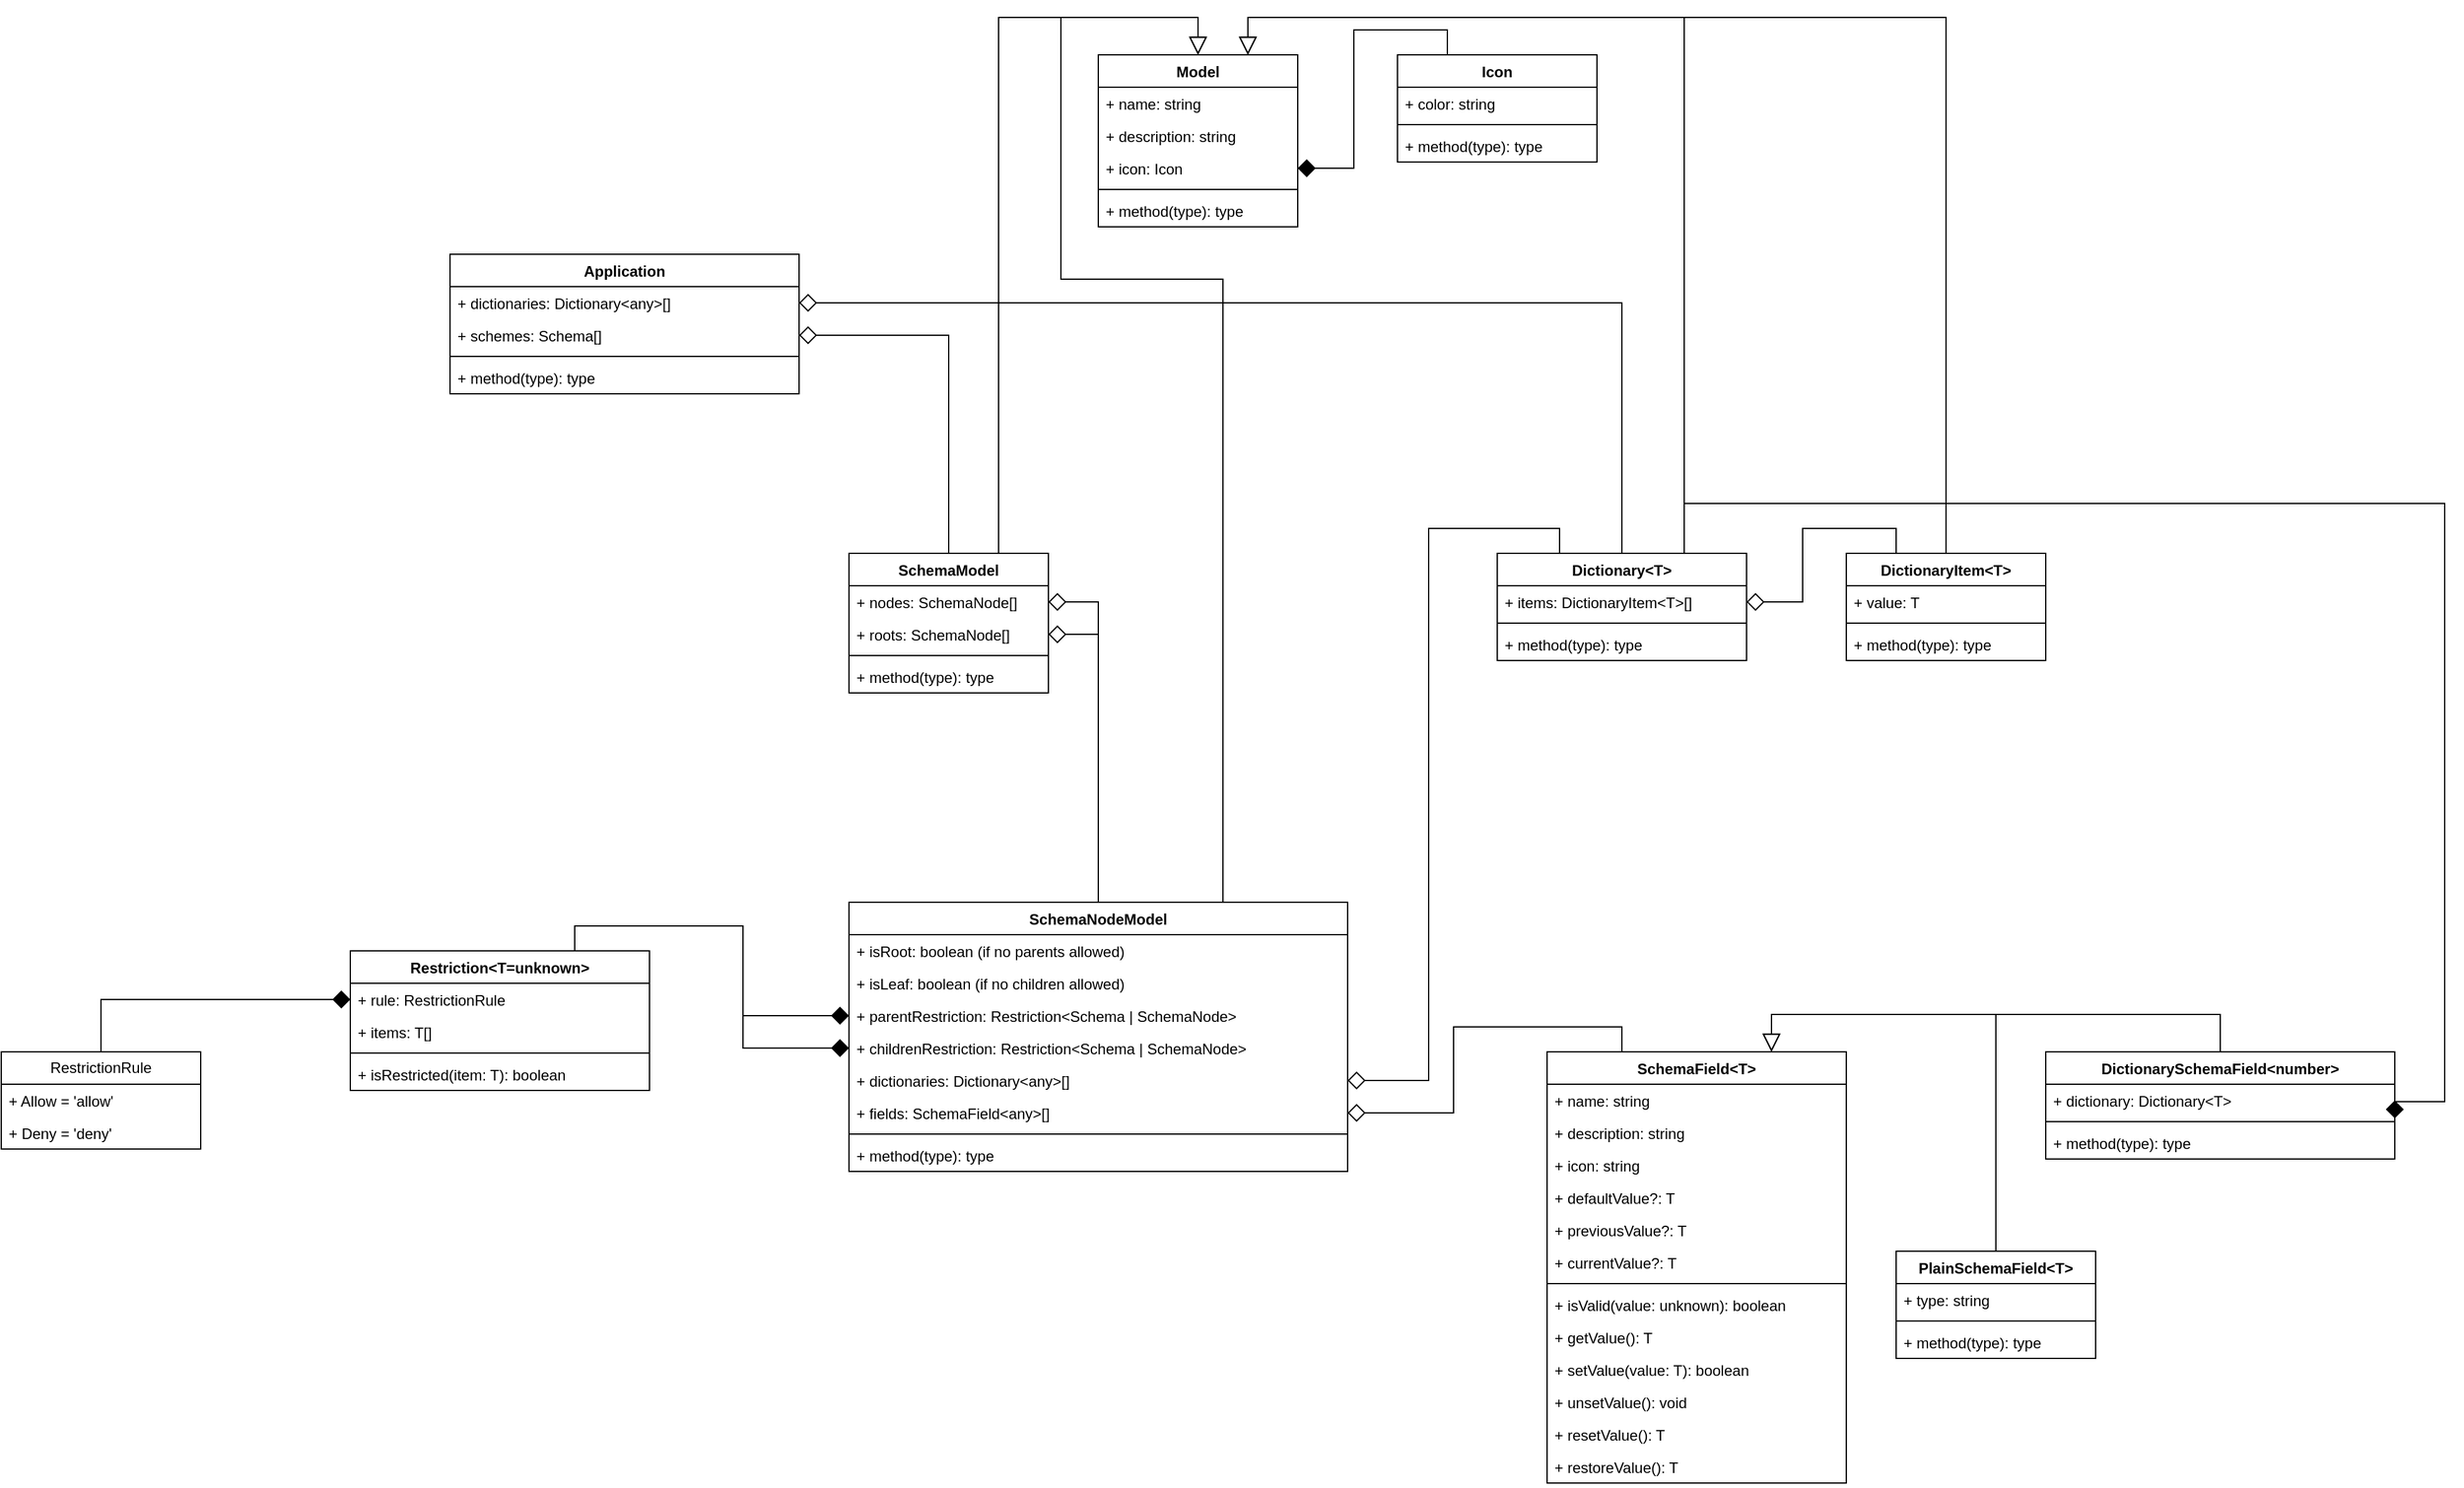 <mxfile version="27.0.2" pages="4">
  <diagram name="Model Arch" id="A1NdcicWjENi4wg1jzet">
    <mxGraphModel grid="1" page="1" gridSize="10" guides="1" tooltips="1" connect="1" arrows="1" fold="1" pageScale="1" pageWidth="1169" pageHeight="827" math="0" shadow="0">
      <root>
        <mxCell id="0" />
        <mxCell id="1" parent="0" />
        <mxCell id="3EvjynonDR85CHys1p8H-121" style="edgeStyle=orthogonalEdgeStyle;rounded=0;orthogonalLoop=1;jettySize=auto;html=1;exitX=0.5;exitY=0;exitDx=0;exitDy=0;entryX=1;entryY=0.5;entryDx=0;entryDy=0;endArrow=diamond;endFill=0;endSize=12;" edge="1" parent="1" source="3EvjynonDR85CHys1p8H-24" target="3EvjynonDR85CHys1p8H-120">
          <mxGeometry relative="1" as="geometry" />
        </mxCell>
        <mxCell id="vMjNdWwriFnG3UiyFlMW-11" style="edgeStyle=orthogonalEdgeStyle;rounded=0;orthogonalLoop=1;jettySize=auto;html=1;exitX=0.75;exitY=0;exitDx=0;exitDy=0;entryX=0.5;entryY=0;entryDx=0;entryDy=0;endArrow=block;endFill=0;endSize=12;" edge="1" parent="1" source="3EvjynonDR85CHys1p8H-24" target="vMjNdWwriFnG3UiyFlMW-1">
          <mxGeometry relative="1" as="geometry">
            <Array as="points">
              <mxPoint x="1060" y="-180" />
              <mxPoint x="930" y="-180" />
              <mxPoint x="930" y="-390" />
              <mxPoint x="1040" y="-390" />
            </Array>
          </mxGeometry>
        </mxCell>
        <object label="SchemaNodeModel" module="src/model/schema/node.ts" id="3EvjynonDR85CHys1p8H-24">
          <mxCell style="swimlane;fontStyle=1;align=center;verticalAlign=top;childLayout=stackLayout;horizontal=1;startSize=26;horizontalStack=0;resizeParent=1;resizeParentMax=0;resizeLast=0;collapsible=1;marginBottom=0;whiteSpace=wrap;html=1;" vertex="1" parent="1">
            <mxGeometry x="760" y="320" width="400" height="216" as="geometry" />
          </mxCell>
        </object>
        <mxCell id="3EvjynonDR85CHys1p8H-51" value="+ isRoot: boolean (if no parents allowed)" style="text;strokeColor=none;fillColor=none;align=left;verticalAlign=top;spacingLeft=4;spacingRight=4;overflow=hidden;rotatable=0;points=[[0,0.5],[1,0.5]];portConstraint=eastwest;whiteSpace=wrap;html=1;" vertex="1" parent="3EvjynonDR85CHys1p8H-24">
          <mxGeometry y="26" width="400" height="26" as="geometry" />
        </mxCell>
        <mxCell id="3EvjynonDR85CHys1p8H-52" value="+ isLeaf: boolean (if no children allowed)" style="text;strokeColor=none;fillColor=none;align=left;verticalAlign=top;spacingLeft=4;spacingRight=4;overflow=hidden;rotatable=0;points=[[0,0.5],[1,0.5]];portConstraint=eastwest;whiteSpace=wrap;html=1;" vertex="1" parent="3EvjynonDR85CHys1p8H-24">
          <mxGeometry y="52" width="400" height="26" as="geometry" />
        </mxCell>
        <mxCell id="3EvjynonDR85CHys1p8H-32" value="+ parentRestriction: Restriction&amp;lt;Schema | SchemaNode&amp;gt;" style="text;strokeColor=none;fillColor=none;align=left;verticalAlign=top;spacingLeft=4;spacingRight=4;overflow=hidden;rotatable=0;points=[[0,0.5],[1,0.5]];portConstraint=eastwest;whiteSpace=wrap;html=1;" vertex="1" parent="3EvjynonDR85CHys1p8H-24">
          <mxGeometry y="78" width="400" height="26" as="geometry" />
        </mxCell>
        <mxCell id="3EvjynonDR85CHys1p8H-44" value="+ childrenRestriction: Restriction&amp;lt;Schema | SchemaNode&amp;gt;" style="text;strokeColor=none;fillColor=none;align=left;verticalAlign=top;spacingLeft=4;spacingRight=4;overflow=hidden;rotatable=0;points=[[0,0.5],[1,0.5]];portConstraint=eastwest;whiteSpace=wrap;html=1;" vertex="1" parent="3EvjynonDR85CHys1p8H-24">
          <mxGeometry y="104" width="400" height="26" as="geometry" />
        </mxCell>
        <mxCell id="3EvjynonDR85CHys1p8H-86" value="+ dictionaries: Dictionary&amp;lt;any&amp;gt;[]" style="text;strokeColor=none;fillColor=none;align=left;verticalAlign=top;spacingLeft=4;spacingRight=4;overflow=hidden;rotatable=0;points=[[0,0.5],[1,0.5]];portConstraint=eastwest;whiteSpace=wrap;html=1;" vertex="1" parent="3EvjynonDR85CHys1p8H-24">
          <mxGeometry y="130" width="400" height="26" as="geometry" />
        </mxCell>
        <mxCell id="3EvjynonDR85CHys1p8H-61" value="+ fields: SchemaField&amp;lt;any&amp;gt;[]" style="text;strokeColor=none;fillColor=none;align=left;verticalAlign=top;spacingLeft=4;spacingRight=4;overflow=hidden;rotatable=0;points=[[0,0.5],[1,0.5]];portConstraint=eastwest;whiteSpace=wrap;html=1;" vertex="1" parent="3EvjynonDR85CHys1p8H-24">
          <mxGeometry y="156" width="400" height="26" as="geometry" />
        </mxCell>
        <mxCell id="3EvjynonDR85CHys1p8H-26" value="" style="line;strokeWidth=1;fillColor=none;align=left;verticalAlign=middle;spacingTop=-1;spacingLeft=3;spacingRight=3;rotatable=0;labelPosition=right;points=[];portConstraint=eastwest;strokeColor=inherit;" vertex="1" parent="3EvjynonDR85CHys1p8H-24">
          <mxGeometry y="182" width="400" height="8" as="geometry" />
        </mxCell>
        <mxCell id="3EvjynonDR85CHys1p8H-27" value="+ method(type): type" style="text;strokeColor=none;fillColor=none;align=left;verticalAlign=top;spacingLeft=4;spacingRight=4;overflow=hidden;rotatable=0;points=[[0,0.5],[1,0.5]];portConstraint=eastwest;whiteSpace=wrap;html=1;" vertex="1" parent="3EvjynonDR85CHys1p8H-24">
          <mxGeometry y="190" width="400" height="26" as="geometry" />
        </mxCell>
        <mxCell id="3EvjynonDR85CHys1p8H-28" style="edgeStyle=orthogonalEdgeStyle;rounded=0;orthogonalLoop=1;jettySize=auto;html=1;exitX=0.5;exitY=0;exitDx=0;exitDy=0;entryX=1;entryY=0.5;entryDx=0;entryDy=0;endSize=12;endArrow=diamond;endFill=0;" edge="1" parent="1" source="3EvjynonDR85CHys1p8H-24" target="3EvjynonDR85CHys1p8H-113">
          <mxGeometry relative="1" as="geometry">
            <mxPoint x="920" y="159" as="targetPoint" />
          </mxGeometry>
        </mxCell>
        <mxCell id="3EvjynonDR85CHys1p8H-42" style="edgeStyle=orthogonalEdgeStyle;rounded=0;orthogonalLoop=1;jettySize=auto;html=1;exitX=0.75;exitY=0;exitDx=0;exitDy=0;entryX=0;entryY=0.5;entryDx=0;entryDy=0;endArrow=diamond;endFill=1;endSize=12;" edge="1" parent="1" source="3EvjynonDR85CHys1p8H-33" target="3EvjynonDR85CHys1p8H-32">
          <mxGeometry relative="1" as="geometry" />
        </mxCell>
        <mxCell id="3EvjynonDR85CHys1p8H-45" style="edgeStyle=orthogonalEdgeStyle;rounded=0;orthogonalLoop=1;jettySize=auto;html=1;exitX=0.75;exitY=0;exitDx=0;exitDy=0;entryX=0;entryY=0.5;entryDx=0;entryDy=0;endArrow=diamond;endFill=1;endSize=12;" edge="1" parent="1" source="3EvjynonDR85CHys1p8H-33" target="3EvjynonDR85CHys1p8H-44">
          <mxGeometry relative="1" as="geometry" />
        </mxCell>
        <UserObject label="Restriction&amp;lt;T=unknown&amp;gt;" module="src/libs/restrictions/index.ts" id="3EvjynonDR85CHys1p8H-33">
          <mxCell style="swimlane;fontStyle=1;align=center;verticalAlign=top;childLayout=stackLayout;horizontal=1;startSize=26;horizontalStack=0;resizeParent=1;resizeParentMax=0;resizeLast=0;collapsible=1;marginBottom=0;whiteSpace=wrap;html=1;" vertex="1" parent="1">
            <mxGeometry x="360" y="359" width="240" height="112" as="geometry" />
          </mxCell>
        </UserObject>
        <mxCell id="3EvjynonDR85CHys1p8H-34" value="+ rule: RestrictionRule" style="text;strokeColor=none;fillColor=none;align=left;verticalAlign=top;spacingLeft=4;spacingRight=4;overflow=hidden;rotatable=0;points=[[0,0.5],[1,0.5]];portConstraint=eastwest;whiteSpace=wrap;html=1;" vertex="1" parent="3EvjynonDR85CHys1p8H-33">
          <mxGeometry y="26" width="240" height="26" as="geometry" />
        </mxCell>
        <mxCell id="3EvjynonDR85CHys1p8H-43" value="+ items: T[]" style="text;strokeColor=none;fillColor=none;align=left;verticalAlign=top;spacingLeft=4;spacingRight=4;overflow=hidden;rotatable=0;points=[[0,0.5],[1,0.5]];portConstraint=eastwest;whiteSpace=wrap;html=1;" vertex="1" parent="3EvjynonDR85CHys1p8H-33">
          <mxGeometry y="52" width="240" height="26" as="geometry" />
        </mxCell>
        <mxCell id="3EvjynonDR85CHys1p8H-35" value="" style="line;strokeWidth=1;fillColor=none;align=left;verticalAlign=middle;spacingTop=-1;spacingLeft=3;spacingRight=3;rotatable=0;labelPosition=right;points=[];portConstraint=eastwest;strokeColor=inherit;" vertex="1" parent="3EvjynonDR85CHys1p8H-33">
          <mxGeometry y="78" width="240" height="8" as="geometry" />
        </mxCell>
        <mxCell id="3EvjynonDR85CHys1p8H-36" value="+ isRestricted(item: T): boolean" style="text;strokeColor=none;fillColor=none;align=left;verticalAlign=top;spacingLeft=4;spacingRight=4;overflow=hidden;rotatable=0;points=[[0,0.5],[1,0.5]];portConstraint=eastwest;whiteSpace=wrap;html=1;" vertex="1" parent="3EvjynonDR85CHys1p8H-33">
          <mxGeometry y="86" width="240" height="26" as="geometry" />
        </mxCell>
        <mxCell id="3EvjynonDR85CHys1p8H-41" style="edgeStyle=orthogonalEdgeStyle;rounded=0;orthogonalLoop=1;jettySize=auto;html=1;exitX=0.5;exitY=0;exitDx=0;exitDy=0;entryX=0;entryY=0.5;entryDx=0;entryDy=0;endArrow=diamond;endFill=1;endSize=12;" edge="1" parent="1" source="3EvjynonDR85CHys1p8H-37" target="3EvjynonDR85CHys1p8H-34">
          <mxGeometry relative="1" as="geometry" />
        </mxCell>
        <UserObject label="RestrictionRule" module="src/libs/restrictions/rule.ts" id="3EvjynonDR85CHys1p8H-37">
          <mxCell style="swimlane;fontStyle=0;childLayout=stackLayout;horizontal=1;startSize=26;fillColor=none;horizontalStack=0;resizeParent=1;resizeParentMax=0;resizeLast=0;collapsible=1;marginBottom=0;whiteSpace=wrap;html=1;" vertex="1" parent="1">
            <mxGeometry x="80" y="440" width="160" height="78" as="geometry" />
          </mxCell>
        </UserObject>
        <mxCell id="3EvjynonDR85CHys1p8H-38" value="+ Allow = &#39;allow&#39;" style="text;strokeColor=none;fillColor=none;align=left;verticalAlign=top;spacingLeft=4;spacingRight=4;overflow=hidden;rotatable=0;points=[[0,0.5],[1,0.5]];portConstraint=eastwest;whiteSpace=wrap;html=1;" vertex="1" parent="3EvjynonDR85CHys1p8H-37">
          <mxGeometry y="26" width="160" height="26" as="geometry" />
        </mxCell>
        <mxCell id="3EvjynonDR85CHys1p8H-39" value="+ Deny = &#39;deny&#39;" style="text;strokeColor=none;fillColor=none;align=left;verticalAlign=top;spacingLeft=4;spacingRight=4;overflow=hidden;rotatable=0;points=[[0,0.5],[1,0.5]];portConstraint=eastwest;whiteSpace=wrap;html=1;" vertex="1" parent="3EvjynonDR85CHys1p8H-37">
          <mxGeometry y="52" width="160" height="26" as="geometry" />
        </mxCell>
        <object label="Application" module="src/index.ts" id="3EvjynonDR85CHys1p8H-46">
          <mxCell style="swimlane;fontStyle=1;align=center;verticalAlign=top;childLayout=stackLayout;horizontal=1;startSize=26;horizontalStack=0;resizeParent=1;resizeParentMax=0;resizeLast=0;collapsible=1;marginBottom=0;whiteSpace=wrap;html=1;" vertex="1" parent="1">
            <mxGeometry x="440" y="-200" width="280" height="112" as="geometry" />
          </mxCell>
        </object>
        <mxCell id="3EvjynonDR85CHys1p8H-70" value="+ dictionaries: Dictionary&amp;lt;any&amp;gt;[]" style="text;strokeColor=none;fillColor=none;align=left;verticalAlign=top;spacingLeft=4;spacingRight=4;overflow=hidden;rotatable=0;points=[[0,0.5],[1,0.5]];portConstraint=eastwest;whiteSpace=wrap;html=1;" vertex="1" parent="3EvjynonDR85CHys1p8H-46">
          <mxGeometry y="26" width="280" height="26" as="geometry" />
        </mxCell>
        <mxCell id="3EvjynonDR85CHys1p8H-47" value="+ schemes: Schema[]" style="text;strokeColor=none;fillColor=none;align=left;verticalAlign=top;spacingLeft=4;spacingRight=4;overflow=hidden;rotatable=0;points=[[0,0.5],[1,0.5]];portConstraint=eastwest;whiteSpace=wrap;html=1;" vertex="1" parent="3EvjynonDR85CHys1p8H-46">
          <mxGeometry y="52" width="280" height="26" as="geometry" />
        </mxCell>
        <mxCell id="3EvjynonDR85CHys1p8H-48" value="" style="line;strokeWidth=1;fillColor=none;align=left;verticalAlign=middle;spacingTop=-1;spacingLeft=3;spacingRight=3;rotatable=0;labelPosition=right;points=[];portConstraint=eastwest;strokeColor=inherit;" vertex="1" parent="3EvjynonDR85CHys1p8H-46">
          <mxGeometry y="78" width="280" height="8" as="geometry" />
        </mxCell>
        <mxCell id="3EvjynonDR85CHys1p8H-49" value="+ method(type): type" style="text;strokeColor=none;fillColor=none;align=left;verticalAlign=top;spacingLeft=4;spacingRight=4;overflow=hidden;rotatable=0;points=[[0,0.5],[1,0.5]];portConstraint=eastwest;whiteSpace=wrap;html=1;" vertex="1" parent="3EvjynonDR85CHys1p8H-46">
          <mxGeometry y="86" width="280" height="26" as="geometry" />
        </mxCell>
        <mxCell id="3EvjynonDR85CHys1p8H-68" style="edgeStyle=orthogonalEdgeStyle;rounded=0;orthogonalLoop=1;jettySize=auto;html=1;exitX=0.25;exitY=0;exitDx=0;exitDy=0;entryX=1;entryY=0.5;entryDx=0;entryDy=0;endArrow=diamond;endFill=0;endSize=12;" edge="1" parent="1" source="3EvjynonDR85CHys1p8H-104" target="3EvjynonDR85CHys1p8H-61">
          <mxGeometry relative="1" as="geometry">
            <mxPoint x="1200" y="680" as="sourcePoint" />
            <mxPoint x="1280" y="500" as="targetPoint" />
          </mxGeometry>
        </mxCell>
        <mxCell id="3EvjynonDR85CHys1p8H-75" style="edgeStyle=orthogonalEdgeStyle;rounded=0;orthogonalLoop=1;jettySize=auto;html=1;exitX=0.5;exitY=0;exitDx=0;exitDy=0;entryX=1;entryY=0.5;entryDx=0;entryDy=0;endArrow=diamond;endFill=0;endSize=12;" edge="1" parent="1" source="3EvjynonDR85CHys1p8H-71" target="3EvjynonDR85CHys1p8H-70">
          <mxGeometry relative="1" as="geometry" />
        </mxCell>
        <mxCell id="3EvjynonDR85CHys1p8H-87" style="edgeStyle=orthogonalEdgeStyle;rounded=0;orthogonalLoop=1;jettySize=auto;html=1;exitX=0.25;exitY=0;exitDx=0;exitDy=0;entryX=1;entryY=0.5;entryDx=0;entryDy=0;endArrow=diamond;endFill=0;endSize=12;" edge="1" parent="1" source="3EvjynonDR85CHys1p8H-71" target="3EvjynonDR85CHys1p8H-86">
          <mxGeometry relative="1" as="geometry" />
        </mxCell>
        <mxCell id="3EvjynonDR85CHys1p8H-99" style="edgeStyle=orthogonalEdgeStyle;rounded=0;orthogonalLoop=1;jettySize=auto;html=1;exitX=0.75;exitY=0;exitDx=0;exitDy=0;entryX=1;entryY=0.5;entryDx=0;entryDy=0;endArrow=diamond;endFill=1;endSize=12;" edge="1" parent="1" source="3EvjynonDR85CHys1p8H-71" target="3EvjynonDR85CHys1p8H-95">
          <mxGeometry relative="1" as="geometry">
            <Array as="points">
              <mxPoint x="1430" />
              <mxPoint x="2040" />
              <mxPoint x="2040" y="480" />
              <mxPoint x="2000" y="480" />
            </Array>
          </mxGeometry>
        </mxCell>
        <mxCell id="vMjNdWwriFnG3UiyFlMW-12" style="edgeStyle=orthogonalEdgeStyle;rounded=0;orthogonalLoop=1;jettySize=auto;html=1;exitX=0.75;exitY=0;exitDx=0;exitDy=0;entryX=0.75;entryY=0;entryDx=0;entryDy=0;endArrow=block;endFill=0;endSize=12;" edge="1" parent="1" source="3EvjynonDR85CHys1p8H-71" target="vMjNdWwriFnG3UiyFlMW-1">
          <mxGeometry relative="1" as="geometry" />
        </mxCell>
        <object label="Dictionary&amp;lt;T&amp;gt;" module="src/libs/dictionary/index.ts" id="3EvjynonDR85CHys1p8H-71">
          <mxCell style="swimlane;fontStyle=1;align=center;verticalAlign=top;childLayout=stackLayout;horizontal=1;startSize=26;horizontalStack=0;resizeParent=1;resizeParentMax=0;resizeLast=0;collapsible=1;marginBottom=0;whiteSpace=wrap;html=1;" vertex="1" parent="1">
            <mxGeometry x="1280" y="40" width="200" height="86" as="geometry" />
          </mxCell>
        </object>
        <mxCell id="3EvjynonDR85CHys1p8H-76" value="+ items: DictionaryItem&amp;lt;T&amp;gt;[]" style="text;strokeColor=none;fillColor=none;align=left;verticalAlign=top;spacingLeft=4;spacingRight=4;overflow=hidden;rotatable=0;points=[[0,0.5],[1,0.5]];portConstraint=eastwest;whiteSpace=wrap;html=1;" vertex="1" parent="3EvjynonDR85CHys1p8H-71">
          <mxGeometry y="26" width="200" height="26" as="geometry" />
        </mxCell>
        <mxCell id="3EvjynonDR85CHys1p8H-73" value="" style="line;strokeWidth=1;fillColor=none;align=left;verticalAlign=middle;spacingTop=-1;spacingLeft=3;spacingRight=3;rotatable=0;labelPosition=right;points=[];portConstraint=eastwest;strokeColor=inherit;" vertex="1" parent="3EvjynonDR85CHys1p8H-71">
          <mxGeometry y="52" width="200" height="8" as="geometry" />
        </mxCell>
        <mxCell id="3EvjynonDR85CHys1p8H-74" value="+ method(type): type" style="text;strokeColor=none;fillColor=none;align=left;verticalAlign=top;spacingLeft=4;spacingRight=4;overflow=hidden;rotatable=0;points=[[0,0.5],[1,0.5]];portConstraint=eastwest;whiteSpace=wrap;html=1;" vertex="1" parent="3EvjynonDR85CHys1p8H-71">
          <mxGeometry y="60" width="200" height="26" as="geometry" />
        </mxCell>
        <mxCell id="3EvjynonDR85CHys1p8H-82" style="edgeStyle=orthogonalEdgeStyle;rounded=0;orthogonalLoop=1;jettySize=auto;html=1;exitX=0.25;exitY=0;exitDx=0;exitDy=0;entryX=1;entryY=0.5;entryDx=0;entryDy=0;endArrow=diamond;endFill=0;endSize=12;" edge="1" parent="1" source="3EvjynonDR85CHys1p8H-77" target="3EvjynonDR85CHys1p8H-76">
          <mxGeometry relative="1" as="geometry" />
        </mxCell>
        <mxCell id="vMjNdWwriFnG3UiyFlMW-13" style="edgeStyle=orthogonalEdgeStyle;rounded=0;orthogonalLoop=1;jettySize=auto;html=1;exitX=0.5;exitY=0;exitDx=0;exitDy=0;entryX=0.75;entryY=0;entryDx=0;entryDy=0;endArrow=block;endFill=0;endSize=12;" edge="1" parent="1" source="3EvjynonDR85CHys1p8H-77" target="vMjNdWwriFnG3UiyFlMW-1">
          <mxGeometry relative="1" as="geometry">
            <Array as="points">
              <mxPoint x="1640" y="-390" />
              <mxPoint x="1080" y="-390" />
            </Array>
          </mxGeometry>
        </mxCell>
        <object label="DictionaryItem&amp;lt;T&amp;gt;" module="src/libs/dictionary/item.ts" id="3EvjynonDR85CHys1p8H-77">
          <mxCell style="swimlane;fontStyle=1;align=center;verticalAlign=top;childLayout=stackLayout;horizontal=1;startSize=26;horizontalStack=0;resizeParent=1;resizeParentMax=0;resizeLast=0;collapsible=1;marginBottom=0;whiteSpace=wrap;html=1;" vertex="1" parent="1">
            <mxGeometry x="1560" y="40" width="160" height="86" as="geometry" />
          </mxCell>
        </object>
        <mxCell id="3EvjynonDR85CHys1p8H-83" value="+ value: T" style="text;strokeColor=none;fillColor=none;align=left;verticalAlign=top;spacingLeft=4;spacingRight=4;overflow=hidden;rotatable=0;points=[[0,0.5],[1,0.5]];portConstraint=eastwest;whiteSpace=wrap;html=1;" vertex="1" parent="3EvjynonDR85CHys1p8H-77">
          <mxGeometry y="26" width="160" height="26" as="geometry" />
        </mxCell>
        <mxCell id="3EvjynonDR85CHys1p8H-80" value="" style="line;strokeWidth=1;fillColor=none;align=left;verticalAlign=middle;spacingTop=-1;spacingLeft=3;spacingRight=3;rotatable=0;labelPosition=right;points=[];portConstraint=eastwest;strokeColor=inherit;" vertex="1" parent="3EvjynonDR85CHys1p8H-77">
          <mxGeometry y="52" width="160" height="8" as="geometry" />
        </mxCell>
        <mxCell id="3EvjynonDR85CHys1p8H-81" value="+ method(type): type" style="text;strokeColor=none;fillColor=none;align=left;verticalAlign=top;spacingLeft=4;spacingRight=4;overflow=hidden;rotatable=0;points=[[0,0.5],[1,0.5]];portConstraint=eastwest;whiteSpace=wrap;html=1;" vertex="1" parent="3EvjynonDR85CHys1p8H-77">
          <mxGeometry y="60" width="160" height="26" as="geometry" />
        </mxCell>
        <mxCell id="3EvjynonDR85CHys1p8H-93" style="edgeStyle=orthogonalEdgeStyle;rounded=0;orthogonalLoop=1;jettySize=auto;html=1;exitX=0.5;exitY=0;exitDx=0;exitDy=0;entryX=0.75;entryY=0;entryDx=0;entryDy=0;endArrow=block;endFill=0;endSize=12;" edge="1" parent="1" source="3EvjynonDR85CHys1p8H-89" target="3EvjynonDR85CHys1p8H-104">
          <mxGeometry relative="1" as="geometry">
            <Array as="points">
              <mxPoint x="1680" y="410" />
              <mxPoint x="1500" y="410" />
            </Array>
          </mxGeometry>
        </mxCell>
        <object label="PlainSchemaField&amp;lt;T&amp;gt;" module="src/model/schema/fields/plain.ts" id="3EvjynonDR85CHys1p8H-89">
          <mxCell style="swimlane;fontStyle=1;align=center;verticalAlign=top;childLayout=stackLayout;horizontal=1;startSize=26;horizontalStack=0;resizeParent=1;resizeParentMax=0;resizeLast=0;collapsible=1;marginBottom=0;whiteSpace=wrap;html=1;" vertex="1" parent="1">
            <mxGeometry x="1600" y="600" width="160" height="86" as="geometry" />
          </mxCell>
        </object>
        <mxCell id="3EvjynonDR85CHys1p8H-90" value="+ type: string" style="text;strokeColor=none;fillColor=none;align=left;verticalAlign=top;spacingLeft=4;spacingRight=4;overflow=hidden;rotatable=0;points=[[0,0.5],[1,0.5]];portConstraint=eastwest;whiteSpace=wrap;html=1;" vertex="1" parent="3EvjynonDR85CHys1p8H-89">
          <mxGeometry y="26" width="160" height="26" as="geometry" />
        </mxCell>
        <mxCell id="3EvjynonDR85CHys1p8H-91" value="" style="line;strokeWidth=1;fillColor=none;align=left;verticalAlign=middle;spacingTop=-1;spacingLeft=3;spacingRight=3;rotatable=0;labelPosition=right;points=[];portConstraint=eastwest;strokeColor=inherit;" vertex="1" parent="3EvjynonDR85CHys1p8H-89">
          <mxGeometry y="52" width="160" height="8" as="geometry" />
        </mxCell>
        <mxCell id="3EvjynonDR85CHys1p8H-92" value="+ method(type): type" style="text;strokeColor=none;fillColor=none;align=left;verticalAlign=top;spacingLeft=4;spacingRight=4;overflow=hidden;rotatable=0;points=[[0,0.5],[1,0.5]];portConstraint=eastwest;whiteSpace=wrap;html=1;" vertex="1" parent="3EvjynonDR85CHys1p8H-89">
          <mxGeometry y="60" width="160" height="26" as="geometry" />
        </mxCell>
        <mxCell id="3EvjynonDR85CHys1p8H-98" style="edgeStyle=orthogonalEdgeStyle;rounded=0;orthogonalLoop=1;jettySize=auto;html=1;exitX=0.5;exitY=0;exitDx=0;exitDy=0;entryX=0.75;entryY=0;entryDx=0;entryDy=0;endArrow=block;endFill=0;endSize=12;" edge="1" parent="1" source="3EvjynonDR85CHys1p8H-94" target="3EvjynonDR85CHys1p8H-104">
          <mxGeometry relative="1" as="geometry">
            <Array as="points">
              <mxPoint x="1860" y="410" />
              <mxPoint x="1500" y="410" />
            </Array>
          </mxGeometry>
        </mxCell>
        <object label="DictionarySchemaField&amp;lt;number&amp;gt;" module="src/model/schema/fields/dictionary.ts" id="3EvjynonDR85CHys1p8H-94">
          <mxCell style="swimlane;fontStyle=1;align=center;verticalAlign=top;childLayout=stackLayout;horizontal=1;startSize=26;horizontalStack=0;resizeParent=1;resizeParentMax=0;resizeLast=0;collapsible=1;marginBottom=0;whiteSpace=wrap;html=1;" vertex="1" parent="1">
            <mxGeometry x="1720" y="440" width="280" height="86" as="geometry" />
          </mxCell>
        </object>
        <mxCell id="3EvjynonDR85CHys1p8H-95" value="+ dictionary: Dictionary&amp;lt;T&amp;gt;" style="text;strokeColor=none;fillColor=none;align=left;verticalAlign=top;spacingLeft=4;spacingRight=4;overflow=hidden;rotatable=0;points=[[0,0.5],[1,0.5]];portConstraint=eastwest;whiteSpace=wrap;html=1;" vertex="1" parent="3EvjynonDR85CHys1p8H-94">
          <mxGeometry y="26" width="280" height="26" as="geometry" />
        </mxCell>
        <mxCell id="3EvjynonDR85CHys1p8H-96" value="" style="line;strokeWidth=1;fillColor=none;align=left;verticalAlign=middle;spacingTop=-1;spacingLeft=3;spacingRight=3;rotatable=0;labelPosition=right;points=[];portConstraint=eastwest;strokeColor=inherit;" vertex="1" parent="3EvjynonDR85CHys1p8H-94">
          <mxGeometry y="52" width="280" height="8" as="geometry" />
        </mxCell>
        <mxCell id="3EvjynonDR85CHys1p8H-97" value="+ method(type): type" style="text;strokeColor=none;fillColor=none;align=left;verticalAlign=top;spacingLeft=4;spacingRight=4;overflow=hidden;rotatable=0;points=[[0,0.5],[1,0.5]];portConstraint=eastwest;whiteSpace=wrap;html=1;" vertex="1" parent="3EvjynonDR85CHys1p8H-94">
          <mxGeometry y="60" width="280" height="26" as="geometry" />
        </mxCell>
        <object label="SchemaField&amp;lt;T&amp;gt;" module="src/model/schema/field.ts" id="3EvjynonDR85CHys1p8H-104">
          <mxCell style="swimlane;fontStyle=1;align=center;verticalAlign=top;childLayout=stackLayout;horizontal=1;startSize=26;horizontalStack=0;resizeParent=1;resizeParentMax=0;resizeLast=0;collapsible=1;marginBottom=0;whiteSpace=wrap;html=1;" vertex="1" parent="1">
            <mxGeometry x="1320" y="440" width="240" height="346" as="geometry" />
          </mxCell>
        </object>
        <mxCell id="3EvjynonDR85CHys1p8H-58" value="+ name: string" style="text;strokeColor=none;fillColor=none;align=left;verticalAlign=top;spacingLeft=4;spacingRight=4;overflow=hidden;rotatable=0;points=[[0,0.5],[1,0.5]];portConstraint=eastwest;whiteSpace=wrap;html=1;" vertex="1" parent="3EvjynonDR85CHys1p8H-104">
          <mxGeometry y="26" width="240" height="26" as="geometry" />
        </mxCell>
        <mxCell id="3EvjynonDR85CHys1p8H-63" value="+ description: string" style="text;strokeColor=none;fillColor=none;align=left;verticalAlign=top;spacingLeft=4;spacingRight=4;overflow=hidden;rotatable=0;points=[[0,0.5],[1,0.5]];portConstraint=eastwest;whiteSpace=wrap;html=1;" vertex="1" parent="3EvjynonDR85CHys1p8H-104">
          <mxGeometry y="52" width="240" height="26" as="geometry" />
        </mxCell>
        <mxCell id="3EvjynonDR85CHys1p8H-100" value="+ icon: string" style="text;strokeColor=none;fillColor=none;align=left;verticalAlign=top;spacingLeft=4;spacingRight=4;overflow=hidden;rotatable=0;points=[[0,0.5],[1,0.5]];portConstraint=eastwest;whiteSpace=wrap;html=1;" vertex="1" parent="3EvjynonDR85CHys1p8H-104">
          <mxGeometry y="78" width="240" height="26" as="geometry" />
        </mxCell>
        <mxCell id="3EvjynonDR85CHys1p8H-66" value="+ defaultValue?: T" style="text;strokeColor=none;fillColor=none;align=left;verticalAlign=top;spacingLeft=4;spacingRight=4;overflow=hidden;rotatable=0;points=[[0,0.5],[1,0.5]];portConstraint=eastwest;whiteSpace=wrap;html=1;" vertex="1" parent="3EvjynonDR85CHys1p8H-104">
          <mxGeometry y="104" width="240" height="26" as="geometry" />
        </mxCell>
        <mxCell id="3EvjynonDR85CHys1p8H-67" value="+ previousValue?: T" style="text;strokeColor=none;fillColor=none;align=left;verticalAlign=top;spacingLeft=4;spacingRight=4;overflow=hidden;rotatable=0;points=[[0,0.5],[1,0.5]];portConstraint=eastwest;whiteSpace=wrap;html=1;" vertex="1" parent="3EvjynonDR85CHys1p8H-104">
          <mxGeometry y="130" width="240" height="26" as="geometry" />
        </mxCell>
        <mxCell id="3EvjynonDR85CHys1p8H-109" value="+ currentValue?: T" style="text;strokeColor=none;fillColor=none;align=left;verticalAlign=top;spacingLeft=4;spacingRight=4;overflow=hidden;rotatable=0;points=[[0,0.5],[1,0.5]];portConstraint=eastwest;whiteSpace=wrap;html=1;" vertex="1" parent="3EvjynonDR85CHys1p8H-104">
          <mxGeometry y="156" width="240" height="26" as="geometry" />
        </mxCell>
        <mxCell id="3EvjynonDR85CHys1p8H-106" value="" style="line;strokeWidth=1;fillColor=none;align=left;verticalAlign=middle;spacingTop=-1;spacingLeft=3;spacingRight=3;rotatable=0;labelPosition=right;points=[];portConstraint=eastwest;strokeColor=inherit;" vertex="1" parent="3EvjynonDR85CHys1p8H-104">
          <mxGeometry y="182" width="240" height="8" as="geometry" />
        </mxCell>
        <mxCell id="3EvjynonDR85CHys1p8H-60" value="+ isValid(value: unknown): boolean" style="text;strokeColor=none;fillColor=none;align=left;verticalAlign=top;spacingLeft=4;spacingRight=4;overflow=hidden;rotatable=0;points=[[0,0.5],[1,0.5]];portConstraint=eastwest;whiteSpace=wrap;html=1;" vertex="1" parent="3EvjynonDR85CHys1p8H-104">
          <mxGeometry y="190" width="240" height="26" as="geometry" />
        </mxCell>
        <mxCell id="3EvjynonDR85CHys1p8H-101" value="+ getValue(): T" style="text;strokeColor=none;fillColor=none;align=left;verticalAlign=top;spacingLeft=4;spacingRight=4;overflow=hidden;rotatable=0;points=[[0,0.5],[1,0.5]];portConstraint=eastwest;whiteSpace=wrap;html=1;" vertex="1" parent="3EvjynonDR85CHys1p8H-104">
          <mxGeometry y="216" width="240" height="26" as="geometry" />
        </mxCell>
        <mxCell id="3EvjynonDR85CHys1p8H-111" value="+ setValue(value: T): boolean" style="text;strokeColor=none;fillColor=none;align=left;verticalAlign=top;spacingLeft=4;spacingRight=4;overflow=hidden;rotatable=0;points=[[0,0.5],[1,0.5]];portConstraint=eastwest;whiteSpace=wrap;html=1;" vertex="1" parent="3EvjynonDR85CHys1p8H-104">
          <mxGeometry y="242" width="240" height="26" as="geometry" />
        </mxCell>
        <mxCell id="vMjNdWwriFnG3UiyFlMW-14" value="+ unsetValue(): void" style="text;strokeColor=none;fillColor=none;align=left;verticalAlign=top;spacingLeft=4;spacingRight=4;overflow=hidden;rotatable=0;points=[[0,0.5],[1,0.5]];portConstraint=eastwest;whiteSpace=wrap;html=1;" vertex="1" parent="3EvjynonDR85CHys1p8H-104">
          <mxGeometry y="268" width="240" height="26" as="geometry" />
        </mxCell>
        <mxCell id="3EvjynonDR85CHys1p8H-103" value="+ resetValue(): T" style="text;strokeColor=none;fillColor=none;align=left;verticalAlign=top;spacingLeft=4;spacingRight=4;overflow=hidden;rotatable=0;points=[[0,0.5],[1,0.5]];portConstraint=eastwest;whiteSpace=wrap;html=1;" vertex="1" parent="3EvjynonDR85CHys1p8H-104">
          <mxGeometry y="294" width="240" height="26" as="geometry" />
        </mxCell>
        <mxCell id="3EvjynonDR85CHys1p8H-110" value="+ restoreValue(): T" style="text;strokeColor=none;fillColor=none;align=left;verticalAlign=top;spacingLeft=4;spacingRight=4;overflow=hidden;rotatable=0;points=[[0,0.5],[1,0.5]];portConstraint=eastwest;whiteSpace=wrap;html=1;" vertex="1" parent="3EvjynonDR85CHys1p8H-104">
          <mxGeometry y="320" width="240" height="26" as="geometry" />
        </mxCell>
        <mxCell id="3EvjynonDR85CHys1p8H-116" style="edgeStyle=orthogonalEdgeStyle;rounded=0;orthogonalLoop=1;jettySize=auto;html=1;exitX=0.5;exitY=0;exitDx=0;exitDy=0;entryX=1;entryY=0.5;entryDx=0;entryDy=0;endArrow=diamond;endFill=0;endSize=12;" edge="1" parent="1" source="3EvjynonDR85CHys1p8H-112" target="3EvjynonDR85CHys1p8H-47">
          <mxGeometry relative="1" as="geometry" />
        </mxCell>
        <mxCell id="vMjNdWwriFnG3UiyFlMW-10" style="edgeStyle=orthogonalEdgeStyle;rounded=0;orthogonalLoop=1;jettySize=auto;html=1;exitX=0.75;exitY=0;exitDx=0;exitDy=0;entryX=0.5;entryY=0;entryDx=0;entryDy=0;endArrow=block;endFill=0;endSize=12;" edge="1" parent="1" source="3EvjynonDR85CHys1p8H-112" target="vMjNdWwriFnG3UiyFlMW-1">
          <mxGeometry relative="1" as="geometry" />
        </mxCell>
        <object label="SchemaModel" module="src/model/schema/index.ts" id="3EvjynonDR85CHys1p8H-112">
          <mxCell style="swimlane;fontStyle=1;align=center;verticalAlign=top;childLayout=stackLayout;horizontal=1;startSize=26;horizontalStack=0;resizeParent=1;resizeParentMax=0;resizeLast=0;collapsible=1;marginBottom=0;whiteSpace=wrap;html=1;" vertex="1" parent="1">
            <mxGeometry x="760" y="40" width="160" height="112" as="geometry" />
          </mxCell>
        </object>
        <mxCell id="3EvjynonDR85CHys1p8H-120" value="+ nodes: SchemaNode[]" style="text;strokeColor=none;fillColor=none;align=left;verticalAlign=top;spacingLeft=4;spacingRight=4;overflow=hidden;rotatable=0;points=[[0,0.5],[1,0.5]];portConstraint=eastwest;whiteSpace=wrap;html=1;" vertex="1" parent="3EvjynonDR85CHys1p8H-112">
          <mxGeometry y="26" width="160" height="26" as="geometry" />
        </mxCell>
        <mxCell id="3EvjynonDR85CHys1p8H-113" value="+ roots: SchemaNode[]" style="text;strokeColor=none;fillColor=none;align=left;verticalAlign=top;spacingLeft=4;spacingRight=4;overflow=hidden;rotatable=0;points=[[0,0.5],[1,0.5]];portConstraint=eastwest;whiteSpace=wrap;html=1;" vertex="1" parent="3EvjynonDR85CHys1p8H-112">
          <mxGeometry y="52" width="160" height="26" as="geometry" />
        </mxCell>
        <mxCell id="3EvjynonDR85CHys1p8H-114" value="" style="line;strokeWidth=1;fillColor=none;align=left;verticalAlign=middle;spacingTop=-1;spacingLeft=3;spacingRight=3;rotatable=0;labelPosition=right;points=[];portConstraint=eastwest;strokeColor=inherit;" vertex="1" parent="3EvjynonDR85CHys1p8H-112">
          <mxGeometry y="78" width="160" height="8" as="geometry" />
        </mxCell>
        <mxCell id="3EvjynonDR85CHys1p8H-115" value="+ method(type): type" style="text;strokeColor=none;fillColor=none;align=left;verticalAlign=top;spacingLeft=4;spacingRight=4;overflow=hidden;rotatable=0;points=[[0,0.5],[1,0.5]];portConstraint=eastwest;whiteSpace=wrap;html=1;" vertex="1" parent="3EvjynonDR85CHys1p8H-112">
          <mxGeometry y="86" width="160" height="26" as="geometry" />
        </mxCell>
        <object label="Model" module="src/libs/model/index.ts" id="vMjNdWwriFnG3UiyFlMW-1">
          <mxCell style="swimlane;fontStyle=1;align=center;verticalAlign=top;childLayout=stackLayout;horizontal=1;startSize=26;horizontalStack=0;resizeParent=1;resizeParentMax=0;resizeLast=0;collapsible=1;marginBottom=0;whiteSpace=wrap;html=1;" vertex="1" parent="1">
            <mxGeometry x="960" y="-360" width="160" height="138" as="geometry" />
          </mxCell>
        </object>
        <mxCell id="3EvjynonDR85CHys1p8H-118" value="+ name: string" style="text;strokeColor=none;fillColor=none;align=left;verticalAlign=top;spacingLeft=4;spacingRight=4;overflow=hidden;rotatable=0;points=[[0,0.5],[1,0.5]];portConstraint=eastwest;whiteSpace=wrap;html=1;" vertex="1" parent="vMjNdWwriFnG3UiyFlMW-1">
          <mxGeometry y="26" width="160" height="26" as="geometry" />
        </mxCell>
        <mxCell id="3EvjynonDR85CHys1p8H-119" value="+ description: string" style="text;strokeColor=none;fillColor=none;align=left;verticalAlign=top;spacingLeft=4;spacingRight=4;overflow=hidden;rotatable=0;points=[[0,0.5],[1,0.5]];portConstraint=eastwest;whiteSpace=wrap;html=1;" vertex="1" parent="vMjNdWwriFnG3UiyFlMW-1">
          <mxGeometry y="52" width="160" height="26" as="geometry" />
        </mxCell>
        <mxCell id="3EvjynonDR85CHys1p8H-117" value="+ icon: Icon" style="text;strokeColor=none;fillColor=none;align=left;verticalAlign=top;spacingLeft=4;spacingRight=4;overflow=hidden;rotatable=0;points=[[0,0.5],[1,0.5]];portConstraint=eastwest;whiteSpace=wrap;html=1;" vertex="1" parent="vMjNdWwriFnG3UiyFlMW-1">
          <mxGeometry y="78" width="160" height="26" as="geometry" />
        </mxCell>
        <mxCell id="vMjNdWwriFnG3UiyFlMW-3" value="" style="line;strokeWidth=1;fillColor=none;align=left;verticalAlign=middle;spacingTop=-1;spacingLeft=3;spacingRight=3;rotatable=0;labelPosition=right;points=[];portConstraint=eastwest;strokeColor=inherit;" vertex="1" parent="vMjNdWwriFnG3UiyFlMW-1">
          <mxGeometry y="104" width="160" height="8" as="geometry" />
        </mxCell>
        <mxCell id="vMjNdWwriFnG3UiyFlMW-4" value="+ method(type): type" style="text;strokeColor=none;fillColor=none;align=left;verticalAlign=top;spacingLeft=4;spacingRight=4;overflow=hidden;rotatable=0;points=[[0,0.5],[1,0.5]];portConstraint=eastwest;whiteSpace=wrap;html=1;" vertex="1" parent="vMjNdWwriFnG3UiyFlMW-1">
          <mxGeometry y="112" width="160" height="26" as="geometry" />
        </mxCell>
        <mxCell id="vMjNdWwriFnG3UiyFlMW-9" style="edgeStyle=orthogonalEdgeStyle;rounded=0;orthogonalLoop=1;jettySize=auto;html=1;exitX=0.25;exitY=0;exitDx=0;exitDy=0;entryX=1;entryY=0.5;entryDx=0;entryDy=0;endArrow=diamond;endFill=1;endSize=12;" edge="1" parent="1" source="vMjNdWwriFnG3UiyFlMW-5" target="3EvjynonDR85CHys1p8H-117">
          <mxGeometry relative="1" as="geometry" />
        </mxCell>
        <object label="Icon" module="src/libs/model/icon.ts" id="vMjNdWwriFnG3UiyFlMW-5">
          <mxCell style="swimlane;fontStyle=1;align=center;verticalAlign=top;childLayout=stackLayout;horizontal=1;startSize=26;horizontalStack=0;resizeParent=1;resizeParentMax=0;resizeLast=0;collapsible=1;marginBottom=0;whiteSpace=wrap;html=1;" vertex="1" parent="1">
            <mxGeometry x="1200" y="-360" width="160" height="86" as="geometry" />
          </mxCell>
        </object>
        <mxCell id="vMjNdWwriFnG3UiyFlMW-6" value="+ color: string" style="text;strokeColor=none;fillColor=none;align=left;verticalAlign=top;spacingLeft=4;spacingRight=4;overflow=hidden;rotatable=0;points=[[0,0.5],[1,0.5]];portConstraint=eastwest;whiteSpace=wrap;html=1;" vertex="1" parent="vMjNdWwriFnG3UiyFlMW-5">
          <mxGeometry y="26" width="160" height="26" as="geometry" />
        </mxCell>
        <mxCell id="vMjNdWwriFnG3UiyFlMW-7" value="" style="line;strokeWidth=1;fillColor=none;align=left;verticalAlign=middle;spacingTop=-1;spacingLeft=3;spacingRight=3;rotatable=0;labelPosition=right;points=[];portConstraint=eastwest;strokeColor=inherit;" vertex="1" parent="vMjNdWwriFnG3UiyFlMW-5">
          <mxGeometry y="52" width="160" height="8" as="geometry" />
        </mxCell>
        <mxCell id="vMjNdWwriFnG3UiyFlMW-8" value="+ method(type): type" style="text;strokeColor=none;fillColor=none;align=left;verticalAlign=top;spacingLeft=4;spacingRight=4;overflow=hidden;rotatable=0;points=[[0,0.5],[1,0.5]];portConstraint=eastwest;whiteSpace=wrap;html=1;" vertex="1" parent="vMjNdWwriFnG3UiyFlMW-5">
          <mxGeometry y="60" width="160" height="26" as="geometry" />
        </mxCell>
      </root>
    </mxGraphModel>
  </diagram>
  <diagram id="-KvYUIWZaFOGVDblD2QH" name="Ui Arch">
    <mxGraphModel grid="1" page="1" gridSize="10" guides="1" tooltips="1" connect="1" arrows="1" fold="1" pageScale="1" pageWidth="1169" pageHeight="827" math="0" shadow="0">
      <root>
        <mxCell id="0" />
        <mxCell id="1" parent="0" />
        <object label="Ui&amp;lt;E:HTMLElement, C=unknown, P=unknown&amp;gt;" module="src/libs/ui/index.ts" id="pth7x2zlEzG4vRn9gOY3-1">
          <mxCell style="swimlane;fontStyle=1;align=center;verticalAlign=top;childLayout=stackLayout;horizontal=1;startSize=26;horizontalStack=0;resizeParent=1;resizeParentMax=0;resizeLast=0;collapsible=1;marginBottom=0;whiteSpace=wrap;html=1;" vertex="1" parent="1">
            <mxGeometry x="80" y="280" width="400" height="164" as="geometry" />
          </mxCell>
        </object>
        <mxCell id="pth7x2zlEzG4vRn9gOY3-2" value="+ element: E" style="text;strokeColor=none;fillColor=none;align=left;verticalAlign=top;spacingLeft=4;spacingRight=4;overflow=hidden;rotatable=0;points=[[0,0.5],[1,0.5]];portConstraint=eastwest;whiteSpace=wrap;html=1;" vertex="1" parent="pth7x2zlEzG4vRn9gOY3-1">
          <mxGeometry y="26" width="400" height="26" as="geometry" />
        </mxCell>
        <mxCell id="0MjConGv5nCJSgdbhuY6-7" value="+ parent?: P" style="text;strokeColor=none;fillColor=none;align=left;verticalAlign=top;spacingLeft=4;spacingRight=4;overflow=hidden;rotatable=0;points=[[0,0.5],[1,0.5]];portConstraint=eastwest;whiteSpace=wrap;html=1;" vertex="1" parent="pth7x2zlEzG4vRn9gOY3-1">
          <mxGeometry y="52" width="400" height="26" as="geometry" />
        </mxCell>
        <mxCell id="0MjConGv5nCJSgdbhuY6-8" value="+ children: C[]" style="text;strokeColor=none;fillColor=none;align=left;verticalAlign=top;spacingLeft=4;spacingRight=4;overflow=hidden;rotatable=0;points=[[0,0.5],[1,0.5]];portConstraint=eastwest;whiteSpace=wrap;html=1;" vertex="1" parent="pth7x2zlEzG4vRn9gOY3-1">
          <mxGeometry y="78" width="400" height="26" as="geometry" />
        </mxCell>
        <mxCell id="pth7x2zlEzG4vRn9gOY3-3" value="" style="line;strokeWidth=1;fillColor=none;align=left;verticalAlign=middle;spacingTop=-1;spacingLeft=3;spacingRight=3;rotatable=0;labelPosition=right;points=[];portConstraint=eastwest;strokeColor=inherit;" vertex="1" parent="pth7x2zlEzG4vRn9gOY3-1">
          <mxGeometry y="104" width="400" height="8" as="geometry" />
        </mxCell>
        <mxCell id="0MjConGv5nCJSgdbhuY6-5" value="+ appendNode(node: C, before?: number | C): C" style="text;strokeColor=none;fillColor=none;align=left;verticalAlign=top;spacingLeft=4;spacingRight=4;overflow=hidden;rotatable=0;points=[[0,0.5],[1,0.5]];portConstraint=eastwest;whiteSpace=wrap;html=1;" vertex="1" parent="pth7x2zlEzG4vRn9gOY3-1">
          <mxGeometry y="112" width="400" height="26" as="geometry" />
        </mxCell>
        <mxCell id="0MjConGv5nCJSgdbhuY6-6" value="+ removeNode(child?: C, count?: number): C[]" style="text;strokeColor=none;fillColor=none;align=left;verticalAlign=top;spacingLeft=4;spacingRight=4;overflow=hidden;rotatable=0;points=[[0,0.5],[1,0.5]];portConstraint=eastwest;whiteSpace=wrap;html=1;" vertex="1" parent="pth7x2zlEzG4vRn9gOY3-1">
          <mxGeometry y="138" width="400" height="26" as="geometry" />
        </mxCell>
        <mxCell id="0MjConGv5nCJSgdbhuY6-16" style="edgeStyle=orthogonalEdgeStyle;rounded=0;orthogonalLoop=1;jettySize=auto;html=1;exitX=0.5;exitY=0;exitDx=0;exitDy=0;entryX=0.25;entryY=0;entryDx=0;entryDy=0;endArrow=block;endFill=0;endSize=12;" edge="1" parent="1" source="0MjConGv5nCJSgdbhuY6-12" target="pYxFh0ujHDgM84YvoK0N-6">
          <mxGeometry relative="1" as="geometry" />
        </mxCell>
        <object label="SchemesTreeNodeUi" module="src/ui/tree-nodes/schemes/index.ts" id="0MjConGv5nCJSgdbhuY6-12">
          <mxCell style="swimlane;fontStyle=1;align=center;verticalAlign=top;childLayout=stackLayout;horizontal=1;startSize=26;horizontalStack=0;resizeParent=1;resizeParentMax=0;resizeLast=0;collapsible=1;marginBottom=0;whiteSpace=wrap;html=1;" vertex="1" parent="1">
            <mxGeometry x="80" y="920" width="240" height="86" as="geometry">
              <mxRectangle x="640" y="160" width="150" height="30" as="alternateBounds" />
            </mxGeometry>
          </mxCell>
        </object>
        <UserObject label="+ schemes: Schema[]" link="data:page/id,A1NdcicWjENi4wg1jzet" id="0MjConGv5nCJSgdbhuY6-13">
          <mxCell style="text;strokeColor=none;fillColor=none;align=left;verticalAlign=top;spacingLeft=4;spacingRight=4;overflow=hidden;rotatable=0;points=[[0,0.5],[1,0.5]];portConstraint=eastwest;whiteSpace=wrap;html=1;" vertex="1" parent="0MjConGv5nCJSgdbhuY6-12">
            <mxGeometry y="26" width="240" height="26" as="geometry" />
          </mxCell>
        </UserObject>
        <mxCell id="0MjConGv5nCJSgdbhuY6-14" value="" style="line;strokeWidth=1;fillColor=none;align=left;verticalAlign=middle;spacingTop=-1;spacingLeft=3;spacingRight=3;rotatable=0;labelPosition=right;points=[];portConstraint=eastwest;strokeColor=inherit;" vertex="1" parent="0MjConGv5nCJSgdbhuY6-12">
          <mxGeometry y="52" width="240" height="8" as="geometry" />
        </mxCell>
        <mxCell id="0MjConGv5nCJSgdbhuY6-15" value="+ method(type): type" style="text;strokeColor=none;fillColor=none;align=left;verticalAlign=top;spacingLeft=4;spacingRight=4;overflow=hidden;rotatable=0;points=[[0,0.5],[1,0.5]];portConstraint=eastwest;whiteSpace=wrap;html=1;" vertex="1" parent="0MjConGv5nCJSgdbhuY6-12">
          <mxGeometry y="60" width="240" height="26" as="geometry" />
        </mxCell>
        <mxCell id="pYxFh0ujHDgM84YvoK0N-5" style="edgeStyle=orthogonalEdgeStyle;rounded=0;orthogonalLoop=1;jettySize=auto;html=1;exitX=0.5;exitY=0;exitDx=0;exitDy=0;entryX=0.75;entryY=0;entryDx=0;entryDy=0;endArrow=block;endFill=0;endSize=12;" edge="1" parent="1" source="pYxFh0ujHDgM84YvoK0N-1" target="pth7x2zlEzG4vRn9gOY3-1">
          <mxGeometry relative="1" as="geometry">
            <Array as="points">
              <mxPoint x="320" y="480" />
              <mxPoint x="510" y="480" />
              <mxPoint x="510" y="240" />
              <mxPoint x="380" y="240" />
            </Array>
          </mxGeometry>
        </mxCell>
        <object label="TreeUi&amp;lt;HTMLUlElement, TreeNodeUi, Ui&amp;lt;any&amp;gt;&amp;gt;" module="src/ui/tree/nodes.ts" id="pYxFh0ujHDgM84YvoK0N-1">
          <mxCell style="swimlane;fontStyle=1;align=center;verticalAlign=top;childLayout=stackLayout;horizontal=1;startSize=26;horizontalStack=0;resizeParent=1;resizeParentMax=0;resizeLast=0;collapsible=1;marginBottom=0;whiteSpace=wrap;html=1;" vertex="1" parent="1">
            <mxGeometry x="80" y="520" width="480" height="86" as="geometry" />
          </mxCell>
        </object>
        <mxCell id="pYxFh0ujHDgM84YvoK0N-2" value="+ field: type" style="text;strokeColor=none;fillColor=none;align=left;verticalAlign=top;spacingLeft=4;spacingRight=4;overflow=hidden;rotatable=0;points=[[0,0.5],[1,0.5]];portConstraint=eastwest;whiteSpace=wrap;html=1;" vertex="1" parent="pYxFh0ujHDgM84YvoK0N-1">
          <mxGeometry y="26" width="480" height="26" as="geometry" />
        </mxCell>
        <mxCell id="pYxFh0ujHDgM84YvoK0N-3" value="" style="line;strokeWidth=1;fillColor=none;align=left;verticalAlign=middle;spacingTop=-1;spacingLeft=3;spacingRight=3;rotatable=0;labelPosition=right;points=[];portConstraint=eastwest;strokeColor=inherit;" vertex="1" parent="pYxFh0ujHDgM84YvoK0N-1">
          <mxGeometry y="52" width="480" height="8" as="geometry" />
        </mxCell>
        <mxCell id="pYxFh0ujHDgM84YvoK0N-4" value="+ method(type): type" style="text;strokeColor=none;fillColor=none;align=left;verticalAlign=top;spacingLeft=4;spacingRight=4;overflow=hidden;rotatable=0;points=[[0,0.5],[1,0.5]];portConstraint=eastwest;whiteSpace=wrap;html=1;" vertex="1" parent="pYxFh0ujHDgM84YvoK0N-1">
          <mxGeometry y="60" width="480" height="26" as="geometry" />
        </mxCell>
        <mxCell id="UcMlR8IpQDl1ocM3knPy-19" style="edgeStyle=orthogonalEdgeStyle;rounded=0;orthogonalLoop=1;jettySize=auto;html=1;exitX=0.5;exitY=0;exitDx=0;exitDy=0;entryX=0.25;entryY=0;entryDx=0;entryDy=0;endArrow=block;endFill=0;endSize=12;" edge="1" parent="1" source="pYxFh0ujHDgM84YvoK0N-6" target="pth7x2zlEzG4vRn9gOY3-1">
          <mxGeometry relative="1" as="geometry">
            <Array as="points">
              <mxPoint x="320" y="640" />
              <mxPoint x="40" y="640" />
              <mxPoint x="40" y="240" />
              <mxPoint x="180" y="240" />
            </Array>
          </mxGeometry>
        </mxCell>
        <object label="TreeNodeUi&amp;lt;HTMLLIElement, Ui&amp;lt;any&amp;gt;, TreeUi&amp;gt;" module="src/ui/tree/node.ts" id="pYxFh0ujHDgM84YvoK0N-6">
          <mxCell style="swimlane;fontStyle=1;align=center;verticalAlign=top;childLayout=stackLayout;horizontal=1;startSize=26;horizontalStack=0;resizeParent=1;resizeParentMax=0;resizeLast=0;collapsible=1;marginBottom=0;whiteSpace=wrap;html=1;" vertex="1" parent="1">
            <mxGeometry x="80" y="680" width="480" height="164" as="geometry" />
          </mxCell>
        </object>
        <mxCell id="pYxFh0ujHDgM84YvoK0N-7" value="+ collapsed: boolean" style="text;strokeColor=none;fillColor=none;align=left;verticalAlign=top;spacingLeft=4;spacingRight=4;overflow=hidden;rotatable=0;points=[[0,0.5],[1,0.5]];portConstraint=eastwest;whiteSpace=wrap;html=1;" vertex="1" parent="pYxFh0ujHDgM84YvoK0N-6">
          <mxGeometry y="26" width="480" height="26" as="geometry" />
        </mxCell>
        <mxCell id="UcMlR8IpQDl1ocM3knPy-3" value="+ toolbar: TreeNodeToolbarUi" style="text;strokeColor=none;fillColor=none;align=left;verticalAlign=top;spacingLeft=4;spacingRight=4;overflow=hidden;rotatable=0;points=[[0,0.5],[1,0.5]];portConstraint=eastwest;whiteSpace=wrap;html=1;" vertex="1" parent="pYxFh0ujHDgM84YvoK0N-6">
          <mxGeometry y="52" width="480" height="26" as="geometry" />
        </mxCell>
        <mxCell id="pYxFh0ujHDgM84YvoK0N-8" value="" style="line;strokeWidth=1;fillColor=none;align=left;verticalAlign=middle;spacingTop=-1;spacingLeft=3;spacingRight=3;rotatable=0;labelPosition=right;points=[];portConstraint=eastwest;strokeColor=inherit;" vertex="1" parent="pYxFh0ujHDgM84YvoK0N-6">
          <mxGeometry y="78" width="480" height="8" as="geometry" />
        </mxCell>
        <mxCell id="pYxFh0ujHDgM84YvoK0N-9" value="+ toggle(): boolean" style="text;strokeColor=none;fillColor=none;align=left;verticalAlign=top;spacingLeft=4;spacingRight=4;overflow=hidden;rotatable=0;points=[[0,0.5],[1,0.5]];portConstraint=eastwest;whiteSpace=wrap;html=1;" vertex="1" parent="pYxFh0ujHDgM84YvoK0N-6">
          <mxGeometry y="86" width="480" height="26" as="geometry" />
        </mxCell>
        <mxCell id="UcMlR8IpQDl1ocM3knPy-2" value="+ collapse(): void" style="text;strokeColor=none;fillColor=none;align=left;verticalAlign=top;spacingLeft=4;spacingRight=4;overflow=hidden;rotatable=0;points=[[0,0.5],[1,0.5]];portConstraint=eastwest;whiteSpace=wrap;html=1;" vertex="1" parent="pYxFh0ujHDgM84YvoK0N-6">
          <mxGeometry y="112" width="480" height="26" as="geometry" />
        </mxCell>
        <mxCell id="UcMlR8IpQDl1ocM3knPy-1" value="+ expand(): void" style="text;strokeColor=none;fillColor=none;align=left;verticalAlign=top;spacingLeft=4;spacingRight=4;overflow=hidden;rotatable=0;points=[[0,0.5],[1,0.5]];portConstraint=eastwest;whiteSpace=wrap;html=1;" vertex="1" parent="pYxFh0ujHDgM84YvoK0N-6">
          <mxGeometry y="138" width="480" height="26" as="geometry" />
        </mxCell>
        <mxCell id="UcMlR8IpQDl1ocM3knPy-8" style="edgeStyle=orthogonalEdgeStyle;rounded=0;orthogonalLoop=1;jettySize=auto;html=1;exitX=0.25;exitY=0;exitDx=0;exitDy=0;entryX=1;entryY=0.5;entryDx=0;entryDy=0;endArrow=diamond;endFill=1;endSize=12;" edge="1" parent="1" source="UcMlR8IpQDl1ocM3knPy-4" target="UcMlR8IpQDl1ocM3knPy-3">
          <mxGeometry relative="1" as="geometry">
            <Array as="points">
              <mxPoint x="730" y="660" />
              <mxPoint x="600" y="660" />
              <mxPoint x="600" y="745" />
            </Array>
          </mxGeometry>
        </mxCell>
        <mxCell id="UcMlR8IpQDl1ocM3knPy-20" style="edgeStyle=orthogonalEdgeStyle;rounded=0;orthogonalLoop=1;jettySize=auto;html=1;exitX=0.5;exitY=0;exitDx=0;exitDy=0;entryX=0.75;entryY=0;entryDx=0;entryDy=0;strokeColor=default;align=center;verticalAlign=middle;fontFamily=Helvetica;fontSize=11;fontColor=default;labelBackgroundColor=default;endArrow=block;endFill=0;endSize=12;" edge="1" parent="1" source="UcMlR8IpQDl1ocM3knPy-4" target="pYxFh0ujHDgM84YvoK0N-1">
          <mxGeometry relative="1" as="geometry">
            <Array as="points">
              <mxPoint x="760" y="500" />
              <mxPoint x="440" y="500" />
            </Array>
          </mxGeometry>
        </mxCell>
        <object label="TreeNodeToolbarUi" module="src/ui/tree/toolbar/index.ts" id="UcMlR8IpQDl1ocM3knPy-4">
          <mxCell style="swimlane;fontStyle=1;align=center;verticalAlign=top;childLayout=stackLayout;horizontal=1;startSize=26;horizontalStack=0;resizeParent=1;resizeParentMax=0;resizeLast=0;collapsible=1;marginBottom=0;whiteSpace=wrap;html=1;" vertex="1" parent="1">
            <mxGeometry x="640" y="680" width="360" height="138" as="geometry" />
          </mxCell>
        </object>
        <mxCell id="UcMlR8IpQDl1ocM3knPy-5" value="+ collapseButton: TreeNodeToolbarCollapseButtonUi" style="text;strokeColor=none;fillColor=none;align=left;verticalAlign=top;spacingLeft=4;spacingRight=4;overflow=hidden;rotatable=0;points=[[0,0.5],[1,0.5]];portConstraint=eastwest;whiteSpace=wrap;html=1;" vertex="1" parent="UcMlR8IpQDl1ocM3knPy-4">
          <mxGeometry y="26" width="360" height="26" as="geometry" />
        </mxCell>
        <mxCell id="UcMlR8IpQDl1ocM3knPy-9" value="+ label: TreeNodeToolbarLabelUi" style="text;strokeColor=none;fillColor=none;align=left;verticalAlign=top;spacingLeft=4;spacingRight=4;overflow=hidden;rotatable=0;points=[[0,0.5],[1,0.5]];portConstraint=eastwest;whiteSpace=wrap;html=1;" vertex="1" parent="UcMlR8IpQDl1ocM3knPy-4">
          <mxGeometry y="52" width="360" height="26" as="geometry" />
        </mxCell>
        <mxCell id="UcMlR8IpQDl1ocM3knPy-25" value="+ icon: ToolbarIconUi" style="text;strokeColor=none;fillColor=none;align=left;verticalAlign=top;spacingLeft=4;spacingRight=4;overflow=hidden;rotatable=0;points=[[0,0.5],[1,0.5]];portConstraint=eastwest;whiteSpace=wrap;html=1;" vertex="1" parent="UcMlR8IpQDl1ocM3knPy-4">
          <mxGeometry y="78" width="360" height="26" as="geometry" />
        </mxCell>
        <mxCell id="UcMlR8IpQDl1ocM3knPy-6" value="" style="line;strokeWidth=1;fillColor=none;align=left;verticalAlign=middle;spacingTop=-1;spacingLeft=3;spacingRight=3;rotatable=0;labelPosition=right;points=[];portConstraint=eastwest;strokeColor=inherit;" vertex="1" parent="UcMlR8IpQDl1ocM3knPy-4">
          <mxGeometry y="104" width="360" height="8" as="geometry" />
        </mxCell>
        <mxCell id="UcMlR8IpQDl1ocM3knPy-7" value="+ method(type): type" style="text;strokeColor=none;fillColor=none;align=left;verticalAlign=top;spacingLeft=4;spacingRight=4;overflow=hidden;rotatable=0;points=[[0,0.5],[1,0.5]];portConstraint=eastwest;whiteSpace=wrap;html=1;" vertex="1" parent="UcMlR8IpQDl1ocM3knPy-4">
          <mxGeometry y="112" width="360" height="26" as="geometry" />
        </mxCell>
        <mxCell id="UcMlR8IpQDl1ocM3knPy-14" style="edgeStyle=orthogonalEdgeStyle;rounded=0;orthogonalLoop=1;jettySize=auto;html=1;exitX=0.25;exitY=0;exitDx=0;exitDy=0;entryX=1;entryY=0.5;entryDx=0;entryDy=0;endArrow=diamond;endFill=1;endSize=12;" edge="1" parent="1" source="UcMlR8IpQDl1ocM3knPy-10" target="UcMlR8IpQDl1ocM3knPy-5">
          <mxGeometry relative="1" as="geometry">
            <Array as="points">
              <mxPoint x="1140" y="660" />
              <mxPoint x="1040" y="660" />
              <mxPoint x="1040" y="719" />
            </Array>
          </mxGeometry>
        </mxCell>
        <mxCell id="UcMlR8IpQDl1ocM3knPy-21" style="edgeStyle=orthogonalEdgeStyle;shape=connector;rounded=0;orthogonalLoop=1;jettySize=auto;html=1;exitX=0.5;exitY=0;exitDx=0;exitDy=0;entryX=0.75;entryY=0;entryDx=0;entryDy=0;strokeColor=default;align=center;verticalAlign=middle;fontFamily=Helvetica;fontSize=11;fontColor=default;labelBackgroundColor=default;endArrow=block;endFill=0;endSize=12;" edge="1" parent="1" source="UcMlR8IpQDl1ocM3knPy-10" target="6yiOzGWH9X65ndtrXvqW-1">
          <mxGeometry relative="1" as="geometry">
            <Array as="points">
              <mxPoint x="1200" y="650" />
              <mxPoint x="1360" y="650" />
              <mxPoint x="1360" y="490" />
              <mxPoint x="1260" y="490" />
            </Array>
          </mxGeometry>
        </mxCell>
        <object label="TreeNodeToolbarCollapseButtonUi" module="src/ui/tree/toolbar/items/collapse-button.ts" id="UcMlR8IpQDl1ocM3knPy-10">
          <mxCell style="swimlane;fontStyle=1;align=center;verticalAlign=top;childLayout=stackLayout;horizontal=1;startSize=26;horizontalStack=0;resizeParent=1;resizeParentMax=0;resizeLast=0;collapsible=1;marginBottom=0;whiteSpace=wrap;html=1;" vertex="1" parent="1">
            <mxGeometry x="1080" y="680" width="240" height="86" as="geometry" />
          </mxCell>
        </object>
        <mxCell id="UcMlR8IpQDl1ocM3knPy-11" value="+ collapsed: boolean" style="text;strokeColor=none;fillColor=none;align=left;verticalAlign=top;spacingLeft=4;spacingRight=4;overflow=hidden;rotatable=0;points=[[0,0.5],[1,0.5]];portConstraint=eastwest;whiteSpace=wrap;html=1;" vertex="1" parent="UcMlR8IpQDl1ocM3knPy-10">
          <mxGeometry y="26" width="240" height="26" as="geometry" />
        </mxCell>
        <mxCell id="UcMlR8IpQDl1ocM3knPy-12" value="" style="line;strokeWidth=1;fillColor=none;align=left;verticalAlign=middle;spacingTop=-1;spacingLeft=3;spacingRight=3;rotatable=0;labelPosition=right;points=[];portConstraint=eastwest;strokeColor=inherit;" vertex="1" parent="UcMlR8IpQDl1ocM3knPy-10">
          <mxGeometry y="52" width="240" height="8" as="geometry" />
        </mxCell>
        <mxCell id="UcMlR8IpQDl1ocM3knPy-13" value="+ method(type): type" style="text;strokeColor=none;fillColor=none;align=left;verticalAlign=top;spacingLeft=4;spacingRight=4;overflow=hidden;rotatable=0;points=[[0,0.5],[1,0.5]];portConstraint=eastwest;whiteSpace=wrap;html=1;" vertex="1" parent="UcMlR8IpQDl1ocM3knPy-10">
          <mxGeometry y="60" width="240" height="26" as="geometry" />
        </mxCell>
        <mxCell id="UcMlR8IpQDl1ocM3knPy-22" style="edgeStyle=orthogonalEdgeStyle;shape=connector;rounded=0;orthogonalLoop=1;jettySize=auto;html=1;exitX=0.5;exitY=0;exitDx=0;exitDy=0;entryX=0.75;entryY=0;entryDx=0;entryDy=0;strokeColor=default;align=center;verticalAlign=middle;fontFamily=Helvetica;fontSize=11;fontColor=default;labelBackgroundColor=default;endArrow=block;endFill=0;endSize=12;" edge="1" parent="1" source="UcMlR8IpQDl1ocM3knPy-15" target="6yiOzGWH9X65ndtrXvqW-1">
          <mxGeometry relative="1" as="geometry">
            <Array as="points">
              <mxPoint x="1200" y="800" />
              <mxPoint x="1360" y="800" />
              <mxPoint x="1360" y="490" />
              <mxPoint x="1260" y="490" />
            </Array>
          </mxGeometry>
        </mxCell>
        <mxCell id="UcMlR8IpQDl1ocM3knPy-23" style="edgeStyle=orthogonalEdgeStyle;shape=connector;rounded=0;orthogonalLoop=1;jettySize=auto;html=1;exitX=0.25;exitY=0;exitDx=0;exitDy=0;entryX=1;entryY=0.5;entryDx=0;entryDy=0;strokeColor=default;align=center;verticalAlign=middle;fontFamily=Helvetica;fontSize=11;fontColor=default;labelBackgroundColor=default;endArrow=diamond;endFill=1;endSize=12;" edge="1" parent="1" source="UcMlR8IpQDl1ocM3knPy-15" target="UcMlR8IpQDl1ocM3knPy-9">
          <mxGeometry relative="1" as="geometry">
            <Array as="points">
              <mxPoint x="1133" y="800" />
              <mxPoint x="1040" y="800" />
              <mxPoint x="1040" y="745" />
            </Array>
          </mxGeometry>
        </mxCell>
        <object label="TreeNodeToolbarLabelUi" module="src/ui/tree/toolbar/items/label.ts" id="UcMlR8IpQDl1ocM3knPy-15">
          <mxCell style="swimlane;fontStyle=1;align=center;verticalAlign=top;childLayout=stackLayout;horizontal=1;startSize=26;horizontalStack=0;resizeParent=1;resizeParentMax=0;resizeLast=0;collapsible=1;marginBottom=0;whiteSpace=wrap;html=1;" vertex="1" parent="1">
            <mxGeometry x="1080" y="840" width="240" height="86" as="geometry" />
          </mxCell>
        </object>
        <mxCell id="UcMlR8IpQDl1ocM3knPy-16" value="+ value: string" style="text;strokeColor=none;fillColor=none;align=left;verticalAlign=top;spacingLeft=4;spacingRight=4;overflow=hidden;rotatable=0;points=[[0,0.5],[1,0.5]];portConstraint=eastwest;whiteSpace=wrap;html=1;" vertex="1" parent="UcMlR8IpQDl1ocM3knPy-15">
          <mxGeometry y="26" width="240" height="26" as="geometry" />
        </mxCell>
        <mxCell id="UcMlR8IpQDl1ocM3knPy-17" value="" style="line;strokeWidth=1;fillColor=none;align=left;verticalAlign=middle;spacingTop=-1;spacingLeft=3;spacingRight=3;rotatable=0;labelPosition=right;points=[];portConstraint=eastwest;strokeColor=inherit;" vertex="1" parent="UcMlR8IpQDl1ocM3knPy-15">
          <mxGeometry y="52" width="240" height="8" as="geometry" />
        </mxCell>
        <mxCell id="UcMlR8IpQDl1ocM3knPy-18" value="+ method(type): type" style="text;strokeColor=none;fillColor=none;align=left;verticalAlign=top;spacingLeft=4;spacingRight=4;overflow=hidden;rotatable=0;points=[[0,0.5],[1,0.5]];portConstraint=eastwest;whiteSpace=wrap;html=1;" vertex="1" parent="UcMlR8IpQDl1ocM3knPy-15">
          <mxGeometry y="60" width="240" height="26" as="geometry" />
        </mxCell>
        <mxCell id="UcMlR8IpQDl1ocM3knPy-31" style="edgeStyle=orthogonalEdgeStyle;shape=connector;rounded=0;orthogonalLoop=1;jettySize=auto;html=1;exitX=0.25;exitY=0;exitDx=0;exitDy=0;entryX=1;entryY=0.5;entryDx=0;entryDy=0;strokeColor=default;align=center;verticalAlign=middle;fontFamily=Helvetica;fontSize=11;fontColor=default;labelBackgroundColor=default;endArrow=diamond;endFill=1;endSize=12;" edge="1" parent="1" source="UcMlR8IpQDl1ocM3knPy-27" target="UcMlR8IpQDl1ocM3knPy-25">
          <mxGeometry relative="1" as="geometry">
            <Array as="points">
              <mxPoint x="1133" y="960" />
              <mxPoint x="1020" y="960" />
              <mxPoint x="1020" y="771" />
            </Array>
          </mxGeometry>
        </mxCell>
        <mxCell id="UcMlR8IpQDl1ocM3knPy-32" style="edgeStyle=orthogonalEdgeStyle;shape=connector;rounded=0;orthogonalLoop=1;jettySize=auto;html=1;exitX=0.5;exitY=0;exitDx=0;exitDy=0;entryX=0.75;entryY=0;entryDx=0;entryDy=0;strokeColor=default;align=center;verticalAlign=middle;fontFamily=Helvetica;fontSize=11;fontColor=default;labelBackgroundColor=default;endArrow=block;endFill=0;endSize=12;" edge="1" parent="1" source="UcMlR8IpQDl1ocM3knPy-27" target="6yiOzGWH9X65ndtrXvqW-1">
          <mxGeometry relative="1" as="geometry">
            <Array as="points">
              <mxPoint x="1200" y="960" />
              <mxPoint x="1360" y="960" />
              <mxPoint x="1360" y="490" />
              <mxPoint x="1260" y="490" />
            </Array>
          </mxGeometry>
        </mxCell>
        <mxCell id="UcMlR8IpQDl1ocM3knPy-27" value="TreeNodeToolbarIconUi" style="swimlane;fontStyle=1;align=center;verticalAlign=top;childLayout=stackLayout;horizontal=1;startSize=26;horizontalStack=0;resizeParent=1;resizeParentMax=0;resizeLast=0;collapsible=1;marginBottom=0;whiteSpace=wrap;html=1;" vertex="1" parent="1">
          <mxGeometry x="1080" y="1000" width="240" height="86" as="geometry" />
        </mxCell>
        <mxCell id="UcMlR8IpQDl1ocM3knPy-28" value="+ value: string" style="text;strokeColor=none;fillColor=none;align=left;verticalAlign=top;spacingLeft=4;spacingRight=4;overflow=hidden;rotatable=0;points=[[0,0.5],[1,0.5]];portConstraint=eastwest;whiteSpace=wrap;html=1;" vertex="1" parent="UcMlR8IpQDl1ocM3knPy-27">
          <mxGeometry y="26" width="240" height="26" as="geometry" />
        </mxCell>
        <mxCell id="UcMlR8IpQDl1ocM3knPy-29" value="" style="line;strokeWidth=1;fillColor=none;align=left;verticalAlign=middle;spacingTop=-1;spacingLeft=3;spacingRight=3;rotatable=0;labelPosition=right;points=[];portConstraint=eastwest;strokeColor=inherit;" vertex="1" parent="UcMlR8IpQDl1ocM3knPy-27">
          <mxGeometry y="52" width="240" height="8" as="geometry" />
        </mxCell>
        <mxCell id="UcMlR8IpQDl1ocM3knPy-30" value="+ method(type): type" style="text;strokeColor=none;fillColor=none;align=left;verticalAlign=top;spacingLeft=4;spacingRight=4;overflow=hidden;rotatable=0;points=[[0,0.5],[1,0.5]];portConstraint=eastwest;whiteSpace=wrap;html=1;" vertex="1" parent="UcMlR8IpQDl1ocM3knPy-27">
          <mxGeometry y="60" width="240" height="26" as="geometry" />
        </mxCell>
        <mxCell id="UcMlR8IpQDl1ocM3knPy-37" style="edgeStyle=orthogonalEdgeStyle;shape=connector;rounded=0;orthogonalLoop=1;jettySize=auto;html=1;exitX=0.5;exitY=0;exitDx=0;exitDy=0;entryX=0.25;entryY=0;entryDx=0;entryDy=0;strokeColor=default;align=center;verticalAlign=middle;fontFamily=Helvetica;fontSize=11;fontColor=default;labelBackgroundColor=default;endArrow=block;endFill=0;endSize=12;" edge="1" parent="1" source="UcMlR8IpQDl1ocM3knPy-33" target="pYxFh0ujHDgM84YvoK0N-6">
          <mxGeometry relative="1" as="geometry" />
        </mxCell>
        <mxCell id="VtUaD2hQe-2WH4CpY67q-1" style="edgeStyle=orthogonalEdgeStyle;shape=connector;rounded=0;orthogonalLoop=1;jettySize=auto;html=1;exitX=0.25;exitY=0;exitDx=0;exitDy=0;strokeColor=default;align=center;verticalAlign=middle;fontFamily=Helvetica;fontSize=11;fontColor=default;labelBackgroundColor=default;endArrow=diamond;endFill=0;endSize=12;" edge="1" parent="1" source="UcMlR8IpQDl1ocM3knPy-33" target="0MjConGv5nCJSgdbhuY6-13">
          <mxGeometry relative="1" as="geometry" />
        </mxCell>
        <mxCell id="UcMlR8IpQDl1ocM3knPy-33" value="SchemaTreeNodeUi" style="swimlane;fontStyle=1;align=center;verticalAlign=top;childLayout=stackLayout;horizontal=1;startSize=26;horizontalStack=0;resizeParent=1;resizeParentMax=0;resizeLast=0;collapsible=1;marginBottom=0;whiteSpace=wrap;html=1;fontFamily=Helvetica;fontSize=11;fontColor=default;labelBackgroundColor=default;" vertex="1" parent="1">
          <mxGeometry x="440" y="920.0" width="280" height="112" as="geometry" />
        </mxCell>
        <UserObject label="+ schema: Schema" link="data:page/id,A1NdcicWjENi4wg1jzet" id="UcMlR8IpQDl1ocM3knPy-34">
          <mxCell style="text;strokeColor=none;fillColor=none;align=left;verticalAlign=top;spacingLeft=4;spacingRight=4;overflow=hidden;rotatable=0;points=[[0,0.5],[1,0.5]];portConstraint=eastwest;whiteSpace=wrap;html=1;fontFamily=Helvetica;fontSize=11;fontColor=default;labelBackgroundColor=default;" vertex="1" parent="UcMlR8IpQDl1ocM3knPy-33">
            <mxGeometry y="26" width="280" height="26" as="geometry" />
          </mxCell>
        </UserObject>
        <UserObject label="+ nodes: SchemaNode" link="data:page/id,A1NdcicWjENi4wg1jzet" id="fA1G6zIZUPZBN8GkFkTu-1">
          <mxCell style="text;strokeColor=none;fillColor=none;align=left;verticalAlign=top;spacingLeft=4;spacingRight=4;overflow=hidden;rotatable=0;points=[[0,0.5],[1,0.5]];portConstraint=eastwest;whiteSpace=wrap;html=1;fontFamily=Helvetica;fontSize=11;fontColor=default;labelBackgroundColor=default;" vertex="1" parent="UcMlR8IpQDl1ocM3knPy-33">
            <mxGeometry y="52" width="280" height="26" as="geometry" />
          </mxCell>
        </UserObject>
        <mxCell id="UcMlR8IpQDl1ocM3knPy-35" value="" style="line;strokeWidth=1;fillColor=none;align=left;verticalAlign=middle;spacingTop=-1;spacingLeft=3;spacingRight=3;rotatable=0;labelPosition=right;points=[];portConstraint=eastwest;strokeColor=inherit;fontFamily=Helvetica;fontSize=11;fontColor=default;labelBackgroundColor=default;" vertex="1" parent="UcMlR8IpQDl1ocM3knPy-33">
          <mxGeometry y="78" width="280" height="8" as="geometry" />
        </mxCell>
        <mxCell id="UcMlR8IpQDl1ocM3knPy-36" value="+ method(type): type" style="text;strokeColor=none;fillColor=none;align=left;verticalAlign=top;spacingLeft=4;spacingRight=4;overflow=hidden;rotatable=0;points=[[0,0.5],[1,0.5]];portConstraint=eastwest;whiteSpace=wrap;html=1;fontFamily=Helvetica;fontSize=11;fontColor=default;labelBackgroundColor=default;" vertex="1" parent="UcMlR8IpQDl1ocM3knPy-33">
          <mxGeometry y="86" width="280" height="26" as="geometry" />
        </mxCell>
        <mxCell id="6yiOzGWH9X65ndtrXvqW-5" style="edgeStyle=orthogonalEdgeStyle;rounded=0;orthogonalLoop=1;jettySize=auto;html=1;exitX=0.5;exitY=0;exitDx=0;exitDy=0;entryX=0.5;entryY=0;entryDx=0;entryDy=0;endSize=12;endArrow=block;endFill=0;" edge="1" parent="1" source="6yiOzGWH9X65ndtrXvqW-1" target="pth7x2zlEzG4vRn9gOY3-1">
          <mxGeometry relative="1" as="geometry">
            <Array as="points">
              <mxPoint x="1200" y="200" />
              <mxPoint x="280" y="200" />
            </Array>
          </mxGeometry>
        </mxCell>
        <object label="TreeNodeToolbarItemUi" module="src/ui/tree/toolbar/item.ts" id="6yiOzGWH9X65ndtrXvqW-1">
          <mxCell style="swimlane;fontStyle=1;align=center;verticalAlign=top;childLayout=stackLayout;horizontal=1;startSize=26;horizontalStack=0;resizeParent=1;resizeParentMax=0;resizeLast=0;collapsible=1;marginBottom=0;whiteSpace=wrap;html=1;" vertex="1" parent="1">
            <mxGeometry x="1080" y="520" width="240" height="86" as="geometry" />
          </mxCell>
        </object>
        <mxCell id="6yiOzGWH9X65ndtrXvqW-2" value="+ field: type" style="text;strokeColor=none;fillColor=none;align=left;verticalAlign=top;spacingLeft=4;spacingRight=4;overflow=hidden;rotatable=0;points=[[0,0.5],[1,0.5]];portConstraint=eastwest;whiteSpace=wrap;html=1;" vertex="1" parent="6yiOzGWH9X65ndtrXvqW-1">
          <mxGeometry y="26" width="240" height="26" as="geometry" />
        </mxCell>
        <mxCell id="6yiOzGWH9X65ndtrXvqW-3" value="" style="line;strokeWidth=1;fillColor=none;align=left;verticalAlign=middle;spacingTop=-1;spacingLeft=3;spacingRight=3;rotatable=0;labelPosition=right;points=[];portConstraint=eastwest;strokeColor=inherit;" vertex="1" parent="6yiOzGWH9X65ndtrXvqW-1">
          <mxGeometry y="52" width="240" height="8" as="geometry" />
        </mxCell>
        <mxCell id="6yiOzGWH9X65ndtrXvqW-4" value="+ method(type): type" style="text;strokeColor=none;fillColor=none;align=left;verticalAlign=top;spacingLeft=4;spacingRight=4;overflow=hidden;rotatable=0;points=[[0,0.5],[1,0.5]];portConstraint=eastwest;whiteSpace=wrap;html=1;" vertex="1" parent="6yiOzGWH9X65ndtrXvqW-1">
          <mxGeometry y="60" width="240" height="26" as="geometry" />
        </mxCell>
        <mxCell id="fA1G6zIZUPZBN8GkFkTu-7" style="edgeStyle=orthogonalEdgeStyle;rounded=0;orthogonalLoop=1;jettySize=auto;html=1;exitX=0.5;exitY=0;exitDx=0;exitDy=0;entryX=0.25;entryY=0;entryDx=0;entryDy=0;endArrow=block;endFill=0;endSize=12;" edge="1" parent="1" source="PT9jpQkbt6ftxQJvEWQO-1" target="pYxFh0ujHDgM84YvoK0N-6">
          <mxGeometry relative="1" as="geometry">
            <Array as="points">
              <mxPoint x="200" y="1050" />
              <mxPoint x="50" y="1050" />
              <mxPoint x="50" y="650" />
              <mxPoint x="200" y="650" />
            </Array>
          </mxGeometry>
        </mxCell>
        <mxCell id="PT9jpQkbt6ftxQJvEWQO-1" value="SchemaNodeTreeNodeUi" style="swimlane;fontStyle=1;align=center;verticalAlign=top;childLayout=stackLayout;horizontal=1;startSize=26;horizontalStack=0;resizeParent=1;resizeParentMax=0;resizeLast=0;collapsible=1;marginBottom=0;whiteSpace=wrap;html=1;" vertex="1" parent="1">
          <mxGeometry x="80" y="1080" width="320" height="138" as="geometry" />
        </mxCell>
        <mxCell id="PT9jpQkbt6ftxQJvEWQO-2" value="+ schema: Schema" style="text;strokeColor=none;fillColor=none;align=left;verticalAlign=top;spacingLeft=4;spacingRight=4;overflow=hidden;rotatable=0;points=[[0,0.5],[1,0.5]];portConstraint=eastwest;whiteSpace=wrap;html=1;" vertex="1" parent="PT9jpQkbt6ftxQJvEWQO-1">
          <mxGeometry y="26" width="320" height="26" as="geometry" />
        </mxCell>
        <mxCell id="PT9jpQkbt6ftxQJvEWQO-5" value="+ node: SchemaNode" style="text;strokeColor=none;fillColor=none;align=left;verticalAlign=top;spacingLeft=4;spacingRight=4;overflow=hidden;rotatable=0;points=[[0,0.5],[1,0.5]];portConstraint=eastwest;whiteSpace=wrap;html=1;" vertex="1" parent="PT9jpQkbt6ftxQJvEWQO-1">
          <mxGeometry y="52" width="320" height="26" as="geometry" />
        </mxCell>
        <mxCell id="PnZQQ5NKqAkxAeteHzOI-1" value="+ restrictions: SchemaNodeRestrictionsTreeNodeUi" style="text;strokeColor=none;fillColor=none;align=left;verticalAlign=top;spacingLeft=4;spacingRight=4;overflow=hidden;rotatable=0;points=[[0,0.5],[1,0.5]];portConstraint=eastwest;whiteSpace=wrap;html=1;" vertex="1" parent="PT9jpQkbt6ftxQJvEWQO-1">
          <mxGeometry y="78" width="320" height="26" as="geometry" />
        </mxCell>
        <mxCell id="PT9jpQkbt6ftxQJvEWQO-3" value="" style="line;strokeWidth=1;fillColor=none;align=left;verticalAlign=middle;spacingTop=-1;spacingLeft=3;spacingRight=3;rotatable=0;labelPosition=right;points=[];portConstraint=eastwest;strokeColor=inherit;" vertex="1" parent="PT9jpQkbt6ftxQJvEWQO-1">
          <mxGeometry y="104" width="320" height="8" as="geometry" />
        </mxCell>
        <mxCell id="PT9jpQkbt6ftxQJvEWQO-4" value="+ method(type): type" style="text;strokeColor=none;fillColor=none;align=left;verticalAlign=top;spacingLeft=4;spacingRight=4;overflow=hidden;rotatable=0;points=[[0,0.5],[1,0.5]];portConstraint=eastwest;whiteSpace=wrap;html=1;" vertex="1" parent="PT9jpQkbt6ftxQJvEWQO-1">
          <mxGeometry y="112" width="320" height="26" as="geometry" />
        </mxCell>
        <mxCell id="fA1G6zIZUPZBN8GkFkTu-2" value="SchemaNodeRestrictionsTreeNodeUi" style="swimlane;fontStyle=1;align=center;verticalAlign=top;childLayout=stackLayout;horizontal=1;startSize=26;horizontalStack=0;resizeParent=1;resizeParentMax=0;resizeLast=0;collapsible=1;marginBottom=0;whiteSpace=wrap;html=1;" vertex="1" parent="1">
          <mxGeometry x="440" y="1080" width="280" height="112" as="geometry" />
        </mxCell>
        <mxCell id="fA1G6zIZUPZBN8GkFkTu-4" value="+ node: SchemaNode" style="text;strokeColor=none;fillColor=none;align=left;verticalAlign=top;spacingLeft=4;spacingRight=4;overflow=hidden;rotatable=0;points=[[0,0.5],[1,0.5]];portConstraint=eastwest;whiteSpace=wrap;html=1;" vertex="1" parent="fA1G6zIZUPZBN8GkFkTu-2">
          <mxGeometry y="26" width="280" height="26" as="geometry" />
        </mxCell>
        <mxCell id="fA1G6zIZUPZBN8GkFkTu-12" value="+ restriction: Restriction" style="text;strokeColor=none;fillColor=none;align=left;verticalAlign=top;spacingLeft=4;spacingRight=4;overflow=hidden;rotatable=0;points=[[0,0.5],[1,0.5]];portConstraint=eastwest;whiteSpace=wrap;html=1;" vertex="1" parent="fA1G6zIZUPZBN8GkFkTu-2">
          <mxGeometry y="52" width="280" height="26" as="geometry" />
        </mxCell>
        <mxCell id="fA1G6zIZUPZBN8GkFkTu-5" value="" style="line;strokeWidth=1;fillColor=none;align=left;verticalAlign=middle;spacingTop=-1;spacingLeft=3;spacingRight=3;rotatable=0;labelPosition=right;points=[];portConstraint=eastwest;strokeColor=inherit;" vertex="1" parent="fA1G6zIZUPZBN8GkFkTu-2">
          <mxGeometry y="78" width="280" height="8" as="geometry" />
        </mxCell>
        <mxCell id="fA1G6zIZUPZBN8GkFkTu-6" value="+ method(type): type" style="text;strokeColor=none;fillColor=none;align=left;verticalAlign=top;spacingLeft=4;spacingRight=4;overflow=hidden;rotatable=0;points=[[0,0.5],[1,0.5]];portConstraint=eastwest;whiteSpace=wrap;html=1;" vertex="1" parent="fA1G6zIZUPZBN8GkFkTu-2">
          <mxGeometry y="86" width="280" height="26" as="geometry" />
        </mxCell>
      </root>
    </mxGraphModel>
  </diagram>
  <diagram id="t2kpsOUDerioEZV2Br-7" name="EventEmitter">
    <mxGraphModel grid="1" page="1" gridSize="10" guides="1" tooltips="1" connect="1" arrows="1" fold="1" pageScale="1" pageWidth="1169" pageHeight="827" math="0" shadow="0">
      <root>
        <mxCell id="0" />
        <mxCell id="1" parent="0" />
        <mxCell id="bBVansCZGCLlFH7-aj1H-1" value="&lt;div&gt;EventEmitter&lt;/div&gt;" style="swimlane;fontStyle=1;align=center;verticalAlign=top;childLayout=stackLayout;horizontal=1;startSize=26;horizontalStack=0;resizeParent=1;resizeParentMax=0;resizeLast=0;collapsible=1;marginBottom=0;whiteSpace=wrap;html=1;" vertex="1" parent="1">
          <mxGeometry x="40" y="320" width="280" height="86" as="geometry" />
        </mxCell>
        <mxCell id="bBVansCZGCLlFH7-aj1H-2" value="+ eventEmitterData: EventEmitterData" style="text;strokeColor=none;fillColor=none;align=left;verticalAlign=top;spacingLeft=4;spacingRight=4;overflow=hidden;rotatable=0;points=[[0,0.5],[1,0.5]];portConstraint=eastwest;whiteSpace=wrap;html=1;" vertex="1" parent="bBVansCZGCLlFH7-aj1H-1">
          <mxGeometry y="26" width="280" height="26" as="geometry" />
        </mxCell>
        <mxCell id="bBVansCZGCLlFH7-aj1H-3" value="" style="line;strokeWidth=1;fillColor=none;align=left;verticalAlign=middle;spacingTop=-1;spacingLeft=3;spacingRight=3;rotatable=0;labelPosition=right;points=[];portConstraint=eastwest;strokeColor=inherit;" vertex="1" parent="bBVansCZGCLlFH7-aj1H-1">
          <mxGeometry y="52" width="280" height="8" as="geometry" />
        </mxCell>
        <mxCell id="bBVansCZGCLlFH7-aj1H-4" value="+ method(type): type" style="text;strokeColor=none;fillColor=none;align=left;verticalAlign=top;spacingLeft=4;spacingRight=4;overflow=hidden;rotatable=0;points=[[0,0.5],[1,0.5]];portConstraint=eastwest;whiteSpace=wrap;html=1;" vertex="1" parent="bBVansCZGCLlFH7-aj1H-1">
          <mxGeometry y="60" width="280" height="26" as="geometry" />
        </mxCell>
        <mxCell id="bBVansCZGCLlFH7-aj1H-5" value="Classname" style="swimlane;fontStyle=1;align=center;verticalAlign=top;childLayout=stackLayout;horizontal=1;startSize=26;horizontalStack=0;resizeParent=1;resizeParentMax=0;resizeLast=0;collapsible=1;marginBottom=0;whiteSpace=wrap;html=1;" vertex="1" parent="1">
          <mxGeometry x="710" y="600" width="160" height="86" as="geometry" />
        </mxCell>
        <mxCell id="bBVansCZGCLlFH7-aj1H-6" value="+ field: type" style="text;strokeColor=none;fillColor=none;align=left;verticalAlign=top;spacingLeft=4;spacingRight=4;overflow=hidden;rotatable=0;points=[[0,0.5],[1,0.5]];portConstraint=eastwest;whiteSpace=wrap;html=1;" vertex="1" parent="bBVansCZGCLlFH7-aj1H-5">
          <mxGeometry y="26" width="160" height="26" as="geometry" />
        </mxCell>
        <mxCell id="bBVansCZGCLlFH7-aj1H-7" value="" style="line;strokeWidth=1;fillColor=none;align=left;verticalAlign=middle;spacingTop=-1;spacingLeft=3;spacingRight=3;rotatable=0;labelPosition=right;points=[];portConstraint=eastwest;strokeColor=inherit;" vertex="1" parent="bBVansCZGCLlFH7-aj1H-5">
          <mxGeometry y="52" width="160" height="8" as="geometry" />
        </mxCell>
        <mxCell id="bBVansCZGCLlFH7-aj1H-8" value="+ method(type): type" style="text;strokeColor=none;fillColor=none;align=left;verticalAlign=top;spacingLeft=4;spacingRight=4;overflow=hidden;rotatable=0;points=[[0,0.5],[1,0.5]];portConstraint=eastwest;whiteSpace=wrap;html=1;" vertex="1" parent="bBVansCZGCLlFH7-aj1H-5">
          <mxGeometry y="60" width="160" height="26" as="geometry" />
        </mxCell>
        <mxCell id="bBVansCZGCLlFH7-aj1H-9" value="EventEmitterData" style="swimlane;fontStyle=0;childLayout=stackLayout;horizontal=1;startSize=26;fillColor=none;horizontalStack=0;resizeParent=1;resizeParentMax=0;resizeLast=0;collapsible=1;marginBottom=0;whiteSpace=wrap;html=1;" vertex="1" parent="1">
          <mxGeometry x="40" y="120" width="280" height="104" as="geometry" />
        </mxCell>
        <mxCell id="bBVansCZGCLlFH7-aj1H-10" value="+ field: type" style="text;strokeColor=none;fillColor=none;align=left;verticalAlign=top;spacingLeft=4;spacingRight=4;overflow=hidden;rotatable=0;points=[[0,0.5],[1,0.5]];portConstraint=eastwest;whiteSpace=wrap;html=1;" vertex="1" parent="bBVansCZGCLlFH7-aj1H-9">
          <mxGeometry y="26" width="280" height="26" as="geometry" />
        </mxCell>
        <mxCell id="bBVansCZGCLlFH7-aj1H-11" value="+ externals: EventEmitter[];" style="text;strokeColor=none;fillColor=none;align=left;verticalAlign=top;spacingLeft=4;spacingRight=4;overflow=hidden;rotatable=0;points=[[0,0.5],[1,0.5]];portConstraint=eastwest;whiteSpace=wrap;html=1;" vertex="1" parent="bBVansCZGCLlFH7-aj1H-9">
          <mxGeometry y="52" width="280" height="26" as="geometry" />
        </mxCell>
        <mxCell id="bBVansCZGCLlFH7-aj1H-12" value="+ eventHandlersMap: type" style="text;strokeColor=none;fillColor=none;align=left;verticalAlign=top;spacingLeft=4;spacingRight=4;overflow=hidden;rotatable=0;points=[[0,0.5],[1,0.5]];portConstraint=eastwest;whiteSpace=wrap;html=1;" vertex="1" parent="bBVansCZGCLlFH7-aj1H-9">
          <mxGeometry y="78" width="280" height="26" as="geometry" />
        </mxCell>
      </root>
    </mxGraphModel>
  </diagram>
  <diagram id="I2ZnxWW5drq6ZUnf4cFl" name="Data/Models">
    <mxGraphModel grid="1" page="1" gridSize="10" guides="1" tooltips="1" connect="1" arrows="1" fold="1" pageScale="1" pageWidth="1169" pageHeight="827" math="0" shadow="0">
      <root>
        <mxCell id="0" />
        <mxCell id="1" parent="0" />
        <object label="src/libs/model/index.ts" id="eOI5rureLivFOyWrMoWu-1">
          <mxCell style="shape=module;align=left;spacingLeft=20;align=center;verticalAlign=top;whiteSpace=wrap;html=1;" vertex="1" parent="1">
            <mxGeometry x="30" y="40" width="690" height="240" as="geometry" />
          </mxCell>
        </object>
        <mxCell id="eOI5rureLivFOyWrMoWu-2" value="src/models/schema/index.ts" style="shape=module;align=left;spacingLeft=20;align=center;verticalAlign=top;whiteSpace=wrap;html=1;" vertex="1" parent="1">
          <mxGeometry x="30" y="320" width="690" height="600" as="geometry" />
        </mxCell>
        <mxCell id="eOI5rureLivFOyWrMoWu-3" value="type &lt;b&gt;Data&lt;/b&gt; ext &lt;b&gt;InformationData&lt;/b&gt;" style="swimlane;fontStyle=0;childLayout=stackLayout;horizontal=1;startSize=26;fillColor=none;horizontalStack=0;resizeParent=1;resizeParentMax=0;resizeLast=0;collapsible=1;marginBottom=0;whiteSpace=wrap;html=1;" vertex="1" parent="1">
          <mxGeometry x="70" y="490" width="240" height="104" as="geometry">
            <mxRectangle x="420" y="568" width="70" height="30" as="alternateBounds" />
          </mxGeometry>
        </mxCell>
        <mxCell id="eOI5rureLivFOyWrMoWu-4" value="+ id: string" style="text;strokeColor=none;fillColor=none;align=left;verticalAlign=top;spacingLeft=4;spacingRight=4;overflow=hidden;rotatable=0;points=[[0,0.5],[1,0.5]];portConstraint=eastwest;whiteSpace=wrap;html=1;" vertex="1" parent="eOI5rureLivFOyWrMoWu-3">
          <mxGeometry y="26" width="240" height="26" as="geometry" />
        </mxCell>
        <mxCell id="eOI5rureLivFOyWrMoWu-5" value="+ nodes: SchemaNodeData[]" style="text;strokeColor=none;fillColor=none;align=left;verticalAlign=top;spacingLeft=4;spacingRight=4;overflow=hidden;rotatable=0;points=[[0,0.5],[1,0.5]];portConstraint=eastwest;whiteSpace=wrap;html=1;" vertex="1" parent="eOI5rureLivFOyWrMoWu-3">
          <mxGeometry y="52" width="240" height="26" as="geometry" />
        </mxCell>
        <mxCell id="eOI5rureLivFOyWrMoWu-6" value="+ field: SchemaNodeData[]" style="text;strokeColor=none;fillColor=none;align=left;verticalAlign=top;spacingLeft=4;spacingRight=4;overflow=hidden;rotatable=0;points=[[0,0.5],[1,0.5]];portConstraint=eastwest;whiteSpace=wrap;html=1;" vertex="1" parent="eOI5rureLivFOyWrMoWu-3">
          <mxGeometry y="78" width="240" height="26" as="geometry" />
        </mxCell>
        <mxCell id="eOI5rureLivFOyWrMoWu-16" value="type &lt;b&gt;InformationData&amp;lt;N extends string = string&amp;gt;&lt;/b&gt;" style="swimlane;fontStyle=0;childLayout=stackLayout;horizontal=1;startSize=26;fillColor=none;horizontalStack=0;resizeParent=1;resizeParentMax=0;resizeLast=0;collapsible=1;marginBottom=0;whiteSpace=wrap;html=1;" vertex="1" parent="1">
          <mxGeometry x="70" y="90" width="310" height="78" as="geometry" />
        </mxCell>
        <mxCell id="eOI5rureLivFOyWrMoWu-17" value="+ name: N" style="text;strokeColor=none;fillColor=none;align=left;verticalAlign=top;spacingLeft=4;spacingRight=4;overflow=hidden;rotatable=0;points=[[0,0.5],[1,0.5]];portConstraint=eastwest;whiteSpace=wrap;html=1;" vertex="1" parent="eOI5rureLivFOyWrMoWu-16">
          <mxGeometry y="26" width="310" height="26" as="geometry" />
        </mxCell>
        <mxCell id="eOI5rureLivFOyWrMoWu-18" value="+ description?: string" style="text;strokeColor=none;fillColor=none;align=left;verticalAlign=top;spacingLeft=4;spacingRight=4;overflow=hidden;rotatable=0;points=[[0,0.5],[1,0.5]];portConstraint=eastwest;whiteSpace=wrap;html=1;" vertex="1" parent="eOI5rureLivFOyWrMoWu-16">
          <mxGeometry y="52" width="310" height="26" as="geometry" />
        </mxCell>
        <mxCell id="eOI5rureLivFOyWrMoWu-21" value="&lt;span style=&quot;font-weight: normal;&quot;&gt;class &lt;/span&gt;SchemaModel &lt;span style=&quot;font-weight: normal;&quot;&gt;ext &lt;b&gt;Model&amp;lt;Data, EventArgsMap&amp;gt;&lt;/b&gt;&lt;/span&gt;" style="swimlane;fontStyle=1;align=center;verticalAlign=top;childLayout=stackLayout;horizontal=1;startSize=26;horizontalStack=0;resizeParent=1;resizeParentMax=0;resizeLast=0;collapsible=1;marginBottom=0;whiteSpace=wrap;html=1;" vertex="1" parent="1">
          <mxGeometry x="340" y="490" width="340" height="398" as="geometry" />
        </mxCell>
        <mxCell id="eOI5rureLivFOyWrMoWu-22" value="+ get id(): string" style="text;strokeColor=none;fillColor=none;align=left;verticalAlign=top;spacingLeft=4;spacingRight=4;overflow=hidden;rotatable=0;points=[[0,0.5],[1,0.5]];portConstraint=eastwest;whiteSpace=wrap;html=1;" vertex="1" parent="eOI5rureLivFOyWrMoWu-21">
          <mxGeometry y="26" width="340" height="26" as="geometry" />
        </mxCell>
        <mxCell id="eOI5rureLivFOyWrMoWu-25" value="+ get name(): string" style="text;strokeColor=none;fillColor=none;align=left;verticalAlign=top;spacingLeft=4;spacingRight=4;overflow=hidden;rotatable=0;points=[[0,0.5],[1,0.5]];portConstraint=eastwest;whiteSpace=wrap;html=1;" vertex="1" parent="eOI5rureLivFOyWrMoWu-21">
          <mxGeometry y="52" width="340" height="26" as="geometry" />
        </mxCell>
        <mxCell id="eOI5rureLivFOyWrMoWu-26" value="+ set name(string)" style="text;strokeColor=none;fillColor=none;align=left;verticalAlign=top;spacingLeft=4;spacingRight=4;overflow=hidden;rotatable=0;points=[[0,0.5],[1,0.5]];portConstraint=eastwest;whiteSpace=wrap;html=1;" vertex="1" parent="eOI5rureLivFOyWrMoWu-21">
          <mxGeometry y="78" width="340" height="26" as="geometry" />
        </mxCell>
        <mxCell id="eOI5rureLivFOyWrMoWu-27" value="+ get description(): string?" style="text;strokeColor=none;fillColor=none;align=left;verticalAlign=top;spacingLeft=4;spacingRight=4;overflow=hidden;rotatable=0;points=[[0,0.5],[1,0.5]];portConstraint=eastwest;whiteSpace=wrap;html=1;" vertex="1" parent="eOI5rureLivFOyWrMoWu-21">
          <mxGeometry y="104" width="340" height="26" as="geometry" />
        </mxCell>
        <mxCell id="eOI5rureLivFOyWrMoWu-36" value="+ nodes: SchemaNodeModel[]" style="text;strokeColor=none;fillColor=none;align=left;verticalAlign=top;spacingLeft=4;spacingRight=4;overflow=hidden;rotatable=0;points=[[0,0.5],[1,0.5]];portConstraint=eastwest;whiteSpace=wrap;html=1;" vertex="1" parent="eOI5rureLivFOyWrMoWu-21">
          <mxGeometry y="130" width="340" height="26" as="geometry" />
        </mxCell>
        <mxCell id="eOI5rureLivFOyWrMoWu-37" value="+ roots: SchemaNodeModel[]" style="text;strokeColor=none;fillColor=none;align=left;verticalAlign=top;spacingLeft=4;spacingRight=4;overflow=hidden;rotatable=0;points=[[0,0.5],[1,0.5]];portConstraint=eastwest;whiteSpace=wrap;html=1;" vertex="1" parent="eOI5rureLivFOyWrMoWu-21">
          <mxGeometry y="156" width="340" height="26" as="geometry" />
        </mxCell>
        <mxCell id="eOI5rureLivFOyWrMoWu-23" value="" style="line;strokeWidth=1;fillColor=none;align=left;verticalAlign=middle;spacingTop=-1;spacingLeft=3;spacingRight=3;rotatable=0;labelPosition=right;points=[];portConstraint=eastwest;strokeColor=inherit;" vertex="1" parent="eOI5rureLivFOyWrMoWu-21">
          <mxGeometry y="182" width="340" height="8" as="geometry" />
        </mxCell>
        <mxCell id="eOI5rureLivFOyWrMoWu-24" value="+ constructor(Data)" style="text;strokeColor=none;fillColor=none;align=left;verticalAlign=top;spacingLeft=4;spacingRight=4;overflow=hidden;rotatable=0;points=[[0,0.5],[1,0.5]];portConstraint=eastwest;whiteSpace=wrap;html=1;" vertex="1" parent="eOI5rureLivFOyWrMoWu-21">
          <mxGeometry y="190" width="340" height="26" as="geometry" />
        </mxCell>
        <mxCell id="eOI5rureLivFOyWrMoWu-29" value="+ resolveReferences(): void" style="text;strokeColor=none;fillColor=none;align=left;verticalAlign=top;spacingLeft=4;spacingRight=4;overflow=hidden;rotatable=0;points=[[0,0.5],[1,0.5]];portConstraint=eastwest;whiteSpace=wrap;html=1;" vertex="1" parent="eOI5rureLivFOyWrMoWu-21">
          <mxGeometry y="216" width="340" height="26" as="geometry" />
        </mxCell>
        <mxCell id="eOI5rureLivFOyWrMoWu-30" value="+ appendNode(SchemaNodeModel): this" style="text;strokeColor=none;fillColor=none;align=left;verticalAlign=top;spacingLeft=4;spacingRight=4;overflow=hidden;rotatable=0;points=[[0,0.5],[1,0.5]];portConstraint=eastwest;whiteSpace=wrap;html=1;" vertex="1" parent="eOI5rureLivFOyWrMoWu-21">
          <mxGeometry y="242" width="340" height="26" as="geometry" />
        </mxCell>
        <mxCell id="eOI5rureLivFOyWrMoWu-31" value="+ removeNode(SchemaNodeModel): boolean" style="text;strokeColor=none;fillColor=none;align=left;verticalAlign=top;spacingLeft=4;spacingRight=4;overflow=hidden;rotatable=0;points=[[0,0.5],[1,0.5]];portConstraint=eastwest;whiteSpace=wrap;html=1;" vertex="1" parent="eOI5rureLivFOyWrMoWu-21">
          <mxGeometry y="268" width="340" height="26" as="geometry" />
        </mxCell>
        <mxCell id="eOI5rureLivFOyWrMoWu-32" value="+ appendRootNode(SchemaNodeModel): this" style="text;strokeColor=none;fillColor=none;align=left;verticalAlign=top;spacingLeft=4;spacingRight=4;overflow=hidden;rotatable=0;points=[[0,0.5],[1,0.5]];portConstraint=eastwest;whiteSpace=wrap;html=1;" vertex="1" parent="eOI5rureLivFOyWrMoWu-21">
          <mxGeometry y="294" width="340" height="26" as="geometry" />
        </mxCell>
        <mxCell id="eOI5rureLivFOyWrMoWu-33" value="+ getNodeById(string): SchemaNodeModel" style="text;strokeColor=none;fillColor=none;align=left;verticalAlign=top;spacingLeft=4;spacingRight=4;overflow=hidden;rotatable=0;points=[[0,0.5],[1,0.5]];portConstraint=eastwest;whiteSpace=wrap;html=1;" vertex="1" parent="eOI5rureLivFOyWrMoWu-21">
          <mxGeometry y="320" width="340" height="26" as="geometry" />
        </mxCell>
        <mxCell id="eOI5rureLivFOyWrMoWu-34" value="+ indexOfNode(SchemaNodeModel): number" style="text;strokeColor=none;fillColor=none;align=left;verticalAlign=top;spacingLeft=4;spacingRight=4;overflow=hidden;rotatable=0;points=[[0,0.5],[1,0.5]];portConstraint=eastwest;whiteSpace=wrap;html=1;" vertex="1" parent="eOI5rureLivFOyWrMoWu-21">
          <mxGeometry y="346" width="340" height="26" as="geometry" />
        </mxCell>
        <mxCell id="eOI5rureLivFOyWrMoWu-35" value="+ toString(): string" style="text;strokeColor=none;fillColor=none;align=left;verticalAlign=top;spacingLeft=4;spacingRight=4;overflow=hidden;rotatable=0;points=[[0,0.5],[1,0.5]];portConstraint=eastwest;whiteSpace=wrap;html=1;" vertex="1" parent="eOI5rureLivFOyWrMoWu-21">
          <mxGeometry y="372" width="340" height="26" as="geometry" />
        </mxCell>
        <mxCell id="eOI5rureLivFOyWrMoWu-38" value="type &lt;b&gt;EventArgsMap&lt;/b&gt;" style="swimlane;fontStyle=0;childLayout=stackLayout;horizontal=1;startSize=26;fillColor=none;horizontalStack=0;resizeParent=1;resizeParentMax=0;resizeLast=0;collapsible=1;marginBottom=0;whiteSpace=wrap;html=1;" vertex="1" parent="1">
          <mxGeometry x="70" y="362" width="440" height="104" as="geometry" />
        </mxCell>
        <mxCell id="eOI5rureLivFOyWrMoWu-39" value="+ NameChanged: [newName: string, previousName: string]" style="text;strokeColor=none;fillColor=none;align=left;verticalAlign=top;spacingLeft=4;spacingRight=4;overflow=hidden;rotatable=0;points=[[0,0.5],[1,0.5]];portConstraint=eastwest;whiteSpace=wrap;html=1;" vertex="1" parent="eOI5rureLivFOyWrMoWu-38">
          <mxGeometry y="26" width="440" height="26" as="geometry" />
        </mxCell>
        <mxCell id="eOI5rureLivFOyWrMoWu-40" value="+ NodeAppended: [node: SchemaNodeModel]" style="text;strokeColor=none;fillColor=none;align=left;verticalAlign=top;spacingLeft=4;spacingRight=4;overflow=hidden;rotatable=0;points=[[0,0.5],[1,0.5]];portConstraint=eastwest;whiteSpace=wrap;html=1;" vertex="1" parent="eOI5rureLivFOyWrMoWu-38">
          <mxGeometry y="52" width="440" height="26" as="geometry" />
        </mxCell>
        <mxCell id="eOI5rureLivFOyWrMoWu-41" value="+ RootNodeAppended: [node: SchemaNodeModel]" style="text;strokeColor=none;fillColor=none;align=left;verticalAlign=top;spacingLeft=4;spacingRight=4;overflow=hidden;rotatable=0;points=[[0,0.5],[1,0.5]];portConstraint=eastwest;whiteSpace=wrap;html=1;" vertex="1" parent="eOI5rureLivFOyWrMoWu-38">
          <mxGeometry y="78" width="440" height="26" as="geometry" />
        </mxCell>
        <mxCell id="eOI5rureLivFOyWrMoWu-42" value="src/models/schema-node/index.ts" style="shape=module;align=left;spacingLeft=20;align=center;verticalAlign=top;whiteSpace=wrap;html=1;" vertex="1" parent="1">
          <mxGeometry x="750" y="320" width="730" height="600" as="geometry" />
        </mxCell>
        <mxCell id="eOI5rureLivFOyWrMoWu-43" value="Model&amp;lt;D, E&amp;gt; &lt;span style=&quot;font-weight: normal;&quot;&gt;ext&lt;/span&gt; EventEmitter&amp;lt;E&amp;gt;" style="swimlane;fontStyle=1;align=center;verticalAlign=top;childLayout=stackLayout;horizontal=1;startSize=26;horizontalStack=0;resizeParent=1;resizeParentMax=0;resizeLast=0;collapsible=1;marginBottom=0;whiteSpace=wrap;html=1;" vertex="1" parent="1">
          <mxGeometry x="435" y="90" width="240" height="112" as="geometry">
            <mxRectangle x="435" y="90" width="220" height="30" as="alternateBounds" />
          </mxGeometry>
        </mxCell>
        <mxCell id="eOI5rureLivFOyWrMoWu-44" value="+ data: D" style="text;strokeColor=none;fillColor=none;align=left;verticalAlign=top;spacingLeft=4;spacingRight=4;overflow=hidden;rotatable=0;points=[[0,0.5],[1,0.5]];portConstraint=eastwest;whiteSpace=wrap;html=1;" vertex="1" parent="eOI5rureLivFOyWrMoWu-43">
          <mxGeometry y="26" width="240" height="26" as="geometry" />
        </mxCell>
        <mxCell id="eOI5rureLivFOyWrMoWu-45" value="" style="line;strokeWidth=1;fillColor=none;align=left;verticalAlign=middle;spacingTop=-1;spacingLeft=3;spacingRight=3;rotatable=0;labelPosition=right;points=[];portConstraint=eastwest;strokeColor=inherit;" vertex="1" parent="eOI5rureLivFOyWrMoWu-43">
          <mxGeometry y="52" width="240" height="8" as="geometry" />
        </mxCell>
        <mxCell id="eOI5rureLivFOyWrMoWu-46" value="# onModelDataDefined(): void" style="text;strokeColor=none;fillColor=none;align=left;verticalAlign=top;spacingLeft=4;spacingRight=4;overflow=hidden;rotatable=0;points=[[0,0.5],[1,0.5]];portConstraint=eastwest;whiteSpace=wrap;html=1;" vertex="1" parent="eOI5rureLivFOyWrMoWu-43">
          <mxGeometry y="60" width="240" height="26" as="geometry" />
        </mxCell>
        <mxCell id="eOI5rureLivFOyWrMoWu-47" value="+ public toString(): string" style="text;strokeColor=none;fillColor=none;align=left;verticalAlign=top;spacingLeft=4;spacingRight=4;overflow=hidden;rotatable=0;points=[[0,0.5],[1,0.5]];portConstraint=eastwest;whiteSpace=wrap;html=1;" vertex="1" parent="eOI5rureLivFOyWrMoWu-43">
          <mxGeometry y="86" width="240" height="26" as="geometry" />
        </mxCell>
        <mxCell id="eOI5rureLivFOyWrMoWu-49" value="type &lt;b&gt;Data&lt;/b&gt; ext &lt;b&gt;InformationData&lt;/b&gt;" style="swimlane;fontStyle=0;childLayout=stackLayout;horizontal=1;startSize=26;fillColor=none;horizontalStack=0;resizeParent=1;resizeParentMax=0;resizeLast=0;collapsible=1;marginBottom=0;whiteSpace=wrap;html=1;" vertex="1" parent="1">
          <mxGeometry x="790" y="466" width="240" height="104" as="geometry">
            <mxRectangle x="420" y="568" width="70" height="30" as="alternateBounds" />
          </mxGeometry>
        </mxCell>
        <mxCell id="eOI5rureLivFOyWrMoWu-50" value="+ id: string" style="text;strokeColor=none;fillColor=none;align=left;verticalAlign=top;spacingLeft=4;spacingRight=4;overflow=hidden;rotatable=0;points=[[0,0.5],[1,0.5]];portConstraint=eastwest;whiteSpace=wrap;html=1;" vertex="1" parent="eOI5rureLivFOyWrMoWu-49">
          <mxGeometry y="26" width="240" height="26" as="geometry" />
        </mxCell>
        <mxCell id="eOI5rureLivFOyWrMoWu-51" value="+ nodes: SchemaNodeData[]" style="text;strokeColor=none;fillColor=none;align=left;verticalAlign=top;spacingLeft=4;spacingRight=4;overflow=hidden;rotatable=0;points=[[0,0.5],[1,0.5]];portConstraint=eastwest;whiteSpace=wrap;html=1;" vertex="1" parent="eOI5rureLivFOyWrMoWu-49">
          <mxGeometry y="52" width="240" height="26" as="geometry" />
        </mxCell>
        <mxCell id="eOI5rureLivFOyWrMoWu-52" value="+ field: SchemaNodeData[]" style="text;strokeColor=none;fillColor=none;align=left;verticalAlign=top;spacingLeft=4;spacingRight=4;overflow=hidden;rotatable=0;points=[[0,0.5],[1,0.5]];portConstraint=eastwest;whiteSpace=wrap;html=1;" vertex="1" parent="eOI5rureLivFOyWrMoWu-49">
          <mxGeometry y="78" width="240" height="26" as="geometry" />
        </mxCell>
        <mxCell id="eOI5rureLivFOyWrMoWu-53" value="type &lt;b&gt;EventArgsMap&lt;/b&gt;" style="swimlane;fontStyle=0;childLayout=stackLayout;horizontal=1;startSize=26;fillColor=none;horizontalStack=0;resizeParent=1;resizeParentMax=0;resizeLast=0;collapsible=1;marginBottom=0;whiteSpace=wrap;html=1;" vertex="1" parent="1">
          <mxGeometry x="790" y="362" width="440" height="78" as="geometry" />
        </mxCell>
        <mxCell id="eOI5rureLivFOyWrMoWu-54" value="+ Renamed: [newName: string, previousName: string]" style="text;strokeColor=none;fillColor=none;align=left;verticalAlign=top;spacingLeft=4;spacingRight=4;overflow=hidden;rotatable=0;points=[[0,0.5],[1,0.5]];portConstraint=eastwest;whiteSpace=wrap;html=1;" vertex="1" parent="eOI5rureLivFOyWrMoWu-53">
          <mxGeometry y="26" width="440" height="26" as="geometry" />
        </mxCell>
        <mxCell id="eOI5rureLivFOyWrMoWu-55" value="+ Deleted: [deletedNode: SchemaNodeModel]" style="text;strokeColor=none;fillColor=none;align=left;verticalAlign=top;spacingLeft=4;spacingRight=4;overflow=hidden;rotatable=0;points=[[0,0.5],[1,0.5]];portConstraint=eastwest;whiteSpace=wrap;html=1;" vertex="1" parent="eOI5rureLivFOyWrMoWu-53">
          <mxGeometry y="52" width="440" height="26" as="geometry" />
        </mxCell>
        <mxCell id="eOI5rureLivFOyWrMoWu-57" value="&lt;span style=&quot;font-weight: normal;&quot;&gt;class &lt;b&gt;SchemaNodeModel&lt;/b&gt;&lt;/span&gt; &lt;span style=&quot;font-weight: normal;&quot;&gt;ext &lt;b&gt;Model&amp;lt;Data, EventArgsMap&amp;gt;&lt;/b&gt;&lt;/span&gt;" style="swimlane;fontStyle=1;align=center;verticalAlign=top;childLayout=stackLayout;horizontal=1;startSize=26;horizontalStack=0;resizeParent=1;resizeParentMax=0;resizeLast=0;collapsible=1;marginBottom=0;whiteSpace=wrap;html=1;" vertex="1" parent="1">
          <mxGeometry x="1070" y="466" width="380" height="424" as="geometry" />
        </mxCell>
        <mxCell id="eOI5rureLivFOyWrMoWu-58" value="+ parentsRestrictions: SchemaNodeRestrictions" style="text;strokeColor=none;fillColor=none;align=left;verticalAlign=top;spacingLeft=4;spacingRight=4;overflow=hidden;rotatable=0;points=[[0,0.5],[1,0.5]];portConstraint=eastwest;whiteSpace=wrap;html=1;" vertex="1" parent="eOI5rureLivFOyWrMoWu-57">
          <mxGeometry y="26" width="380" height="26" as="geometry" />
        </mxCell>
        <mxCell id="eOI5rureLivFOyWrMoWu-59" value="+ childrenRestriction: SchemaNodeRestrictions" style="text;strokeColor=none;fillColor=none;align=left;verticalAlign=top;spacingLeft=4;spacingRight=4;overflow=hidden;rotatable=0;points=[[0,0.5],[1,0.5]];portConstraint=eastwest;whiteSpace=wrap;html=1;" vertex="1" parent="eOI5rureLivFOyWrMoWu-57">
          <mxGeometry y="52" width="380" height="26" as="geometry" />
        </mxCell>
        <mxCell id="eOI5rureLivFOyWrMoWu-60" value="+ dictionaries: Dictionary&amp;lt;any&amp;gt;[]" style="text;strokeColor=none;fillColor=none;align=left;verticalAlign=top;spacingLeft=4;spacingRight=4;overflow=hidden;rotatable=0;points=[[0,0.5],[1,0.5]];portConstraint=eastwest;whiteSpace=wrap;html=1;" vertex="1" parent="eOI5rureLivFOyWrMoWu-57">
          <mxGeometry y="78" width="380" height="26" as="geometry" />
        </mxCell>
        <mxCell id="eOI5rureLivFOyWrMoWu-61" value="+ fields: SchemaField&amp;lt;unknown, InformationData&amp;gt;[]" style="text;strokeColor=none;fillColor=none;align=left;verticalAlign=top;spacingLeft=4;spacingRight=4;overflow=hidden;rotatable=0;points=[[0,0.5],[1,0.5]];portConstraint=eastwest;whiteSpace=wrap;html=1;" vertex="1" parent="eOI5rureLivFOyWrMoWu-57">
          <mxGeometry y="104" width="380" height="26" as="geometry" />
        </mxCell>
        <mxCell id="eOI5rureLivFOyWrMoWu-73" value="+ get id(): string" style="text;strokeColor=none;fillColor=none;align=left;verticalAlign=top;spacingLeft=4;spacingRight=4;overflow=hidden;rotatable=0;points=[[0,0.5],[1,0.5]];portConstraint=eastwest;whiteSpace=wrap;html=1;" vertex="1" parent="eOI5rureLivFOyWrMoWu-57">
          <mxGeometry y="130" width="380" height="26" as="geometry" />
        </mxCell>
        <mxCell id="eOI5rureLivFOyWrMoWu-74" value="+ get name(): string" style="text;strokeColor=none;fillColor=none;align=left;verticalAlign=top;spacingLeft=4;spacingRight=4;overflow=hidden;rotatable=0;points=[[0,0.5],[1,0.5]];portConstraint=eastwest;whiteSpace=wrap;html=1;" vertex="1" parent="eOI5rureLivFOyWrMoWu-57">
          <mxGeometry y="156" width="380" height="26" as="geometry" />
        </mxCell>
        <mxCell id="eOI5rureLivFOyWrMoWu-75" value="+ set name(string)" style="text;strokeColor=none;fillColor=none;align=left;verticalAlign=top;spacingLeft=4;spacingRight=4;overflow=hidden;rotatable=0;points=[[0,0.5],[1,0.5]];portConstraint=eastwest;whiteSpace=wrap;html=1;" vertex="1" parent="eOI5rureLivFOyWrMoWu-57">
          <mxGeometry y="182" width="380" height="26" as="geometry" />
        </mxCell>
        <mxCell id="eOI5rureLivFOyWrMoWu-76" value="+ get description(): string" style="text;strokeColor=none;fillColor=none;align=left;verticalAlign=top;spacingLeft=4;spacingRight=4;overflow=hidden;rotatable=0;points=[[0,0.5],[1,0.5]];portConstraint=eastwest;whiteSpace=wrap;html=1;" vertex="1" parent="eOI5rureLivFOyWrMoWu-57">
          <mxGeometry y="208" width="380" height="26" as="geometry" />
        </mxCell>
        <mxCell id="eOI5rureLivFOyWrMoWu-77" value="+ get isRoot(): boolean" style="text;strokeColor=none;fillColor=none;align=left;verticalAlign=top;spacingLeft=4;spacingRight=4;overflow=hidden;rotatable=0;points=[[0,0.5],[1,0.5]];portConstraint=eastwest;whiteSpace=wrap;html=1;" vertex="1" parent="eOI5rureLivFOyWrMoWu-57">
          <mxGeometry y="234" width="380" height="26" as="geometry" />
        </mxCell>
        <mxCell id="eOI5rureLivFOyWrMoWu-78" value="+ get isLeaf(): boolean" style="text;strokeColor=none;fillColor=none;align=left;verticalAlign=top;spacingLeft=4;spacingRight=4;overflow=hidden;rotatable=0;points=[[0,0.5],[1,0.5]];portConstraint=eastwest;whiteSpace=wrap;html=1;" vertex="1" parent="eOI5rureLivFOyWrMoWu-57">
          <mxGeometry y="260" width="380" height="26" as="geometry" />
        </mxCell>
        <mxCell id="eOI5rureLivFOyWrMoWu-79" value="+ schema: SchemaModel" style="text;strokeColor=none;fillColor=none;align=left;verticalAlign=top;spacingLeft=4;spacingRight=4;overflow=hidden;rotatable=0;points=[[0,0.5],[1,0.5]];portConstraint=eastwest;whiteSpace=wrap;html=1;" vertex="1" parent="eOI5rureLivFOyWrMoWu-57">
          <mxGeometry y="286" width="380" height="26" as="geometry" />
        </mxCell>
        <mxCell id="eOI5rureLivFOyWrMoWu-64" value="" style="line;strokeWidth=1;fillColor=none;align=left;verticalAlign=middle;spacingTop=-1;spacingLeft=3;spacingRight=3;rotatable=0;labelPosition=right;points=[];portConstraint=eastwest;strokeColor=inherit;" vertex="1" parent="eOI5rureLivFOyWrMoWu-57">
          <mxGeometry y="312" width="380" height="8" as="geometry" />
        </mxCell>
        <mxCell id="eOI5rureLivFOyWrMoWu-65" value="+ constructor(Data, SchemaModel)" style="text;strokeColor=none;fillColor=none;align=left;verticalAlign=top;spacingLeft=4;spacingRight=4;overflow=hidden;rotatable=0;points=[[0,0.5],[1,0.5]];portConstraint=eastwest;whiteSpace=wrap;html=1;" vertex="1" parent="eOI5rureLivFOyWrMoWu-57">
          <mxGeometry y="320" width="380" height="26" as="geometry" />
        </mxCell>
        <mxCell id="eOI5rureLivFOyWrMoWu-66" value="+ resolveReferences(): void" style="text;strokeColor=none;fillColor=none;align=left;verticalAlign=top;spacingLeft=4;spacingRight=4;overflow=hidden;rotatable=0;points=[[0,0.5],[1,0.5]];portConstraint=eastwest;whiteSpace=wrap;html=1;" vertex="1" parent="eOI5rureLivFOyWrMoWu-57">
          <mxGeometry y="346" width="380" height="26" as="geometry" />
        </mxCell>
        <mxCell id="eOI5rureLivFOyWrMoWu-67" value="+ remove(): void" style="text;strokeColor=none;fillColor=none;align=left;verticalAlign=top;spacingLeft=4;spacingRight=4;overflow=hidden;rotatable=0;points=[[0,0.5],[1,0.5]];portConstraint=eastwest;whiteSpace=wrap;html=1;" vertex="1" parent="eOI5rureLivFOyWrMoWu-57">
          <mxGeometry y="372" width="380" height="26" as="geometry" />
        </mxCell>
        <mxCell id="eOI5rureLivFOyWrMoWu-72" value="+ toString(): string" style="text;strokeColor=none;fillColor=none;align=left;verticalAlign=top;spacingLeft=4;spacingRight=4;overflow=hidden;rotatable=0;points=[[0,0.5],[1,0.5]];portConstraint=eastwest;whiteSpace=wrap;html=1;" vertex="1" parent="eOI5rureLivFOyWrMoWu-57">
          <mxGeometry y="398" width="380" height="26" as="geometry" />
        </mxCell>
        <mxCell id="eOI5rureLivFOyWrMoWu-80" value="src/models/schemes/index.ts" style="shape=module;align=left;spacingLeft=20;align=center;verticalAlign=top;whiteSpace=wrap;html=1;" vertex="1" parent="1">
          <mxGeometry x="-650" y="320" width="650" height="600" as="geometry" />
        </mxCell>
        <mxCell id="eOI5rureLivFOyWrMoWu-85" value="type &lt;b&gt;EventArgsMap&lt;/b&gt;" style="swimlane;fontStyle=0;childLayout=stackLayout;horizontal=1;startSize=26;fillColor=none;horizontalStack=0;resizeParent=1;resizeParentMax=0;resizeLast=0;collapsible=1;marginBottom=0;whiteSpace=wrap;html=1;" vertex="1" parent="1">
          <mxGeometry x="-610" y="362" width="270" height="52" as="geometry" />
        </mxCell>
        <mxCell id="eOI5rureLivFOyWrMoWu-86" value="+ SchemaAppended: [model: SchemaModel]" style="text;strokeColor=none;fillColor=none;align=left;verticalAlign=top;spacingLeft=4;spacingRight=4;overflow=hidden;rotatable=0;points=[[0,0.5],[1,0.5]];portConstraint=eastwest;whiteSpace=wrap;html=1;" vertex="1" parent="eOI5rureLivFOyWrMoWu-85">
          <mxGeometry y="26" width="270" height="26" as="geometry" />
        </mxCell>
        <mxCell id="eOI5rureLivFOyWrMoWu-89" value="type &lt;b&gt;Data&lt;/b&gt;" style="swimlane;fontStyle=0;childLayout=stackLayout;horizontal=1;startSize=26;fillColor=none;horizontalStack=0;resizeParent=1;resizeParentMax=0;resizeLast=0;collapsible=1;marginBottom=0;whiteSpace=wrap;html=1;" vertex="1" parent="1">
          <mxGeometry x="-610" y="440" width="180" height="52" as="geometry">
            <mxRectangle x="420" y="568" width="70" height="30" as="alternateBounds" />
          </mxGeometry>
        </mxCell>
        <mxCell id="eOI5rureLivFOyWrMoWu-90" value="+ [index: number]: SchemaData" style="text;strokeColor=none;fillColor=none;align=left;verticalAlign=top;spacingLeft=4;spacingRight=4;overflow=hidden;rotatable=0;points=[[0,0.5],[1,0.5]];portConstraint=eastwest;whiteSpace=wrap;html=1;" vertex="1" parent="eOI5rureLivFOyWrMoWu-89">
          <mxGeometry y="26" width="180" height="26" as="geometry" />
        </mxCell>
        <mxCell id="eOI5rureLivFOyWrMoWu-97" value="&lt;span style=&quot;font-weight: normal;&quot;&gt;class &lt;b&gt;SchemesModel&lt;/b&gt;&lt;/span&gt; &lt;span style=&quot;font-weight: normal;&quot;&gt;ext &lt;b&gt;Model&amp;lt;Data, EventArgsMap&amp;gt;&lt;/b&gt;&lt;/span&gt;" style="swimlane;fontStyle=1;align=center;verticalAlign=top;childLayout=stackLayout;horizontal=1;startSize=26;horizontalStack=0;resizeParent=1;resizeParentMax=0;resizeLast=0;collapsible=1;marginBottom=0;whiteSpace=wrap;html=1;" vertex="1" parent="1">
          <mxGeometry x="-400" y="440" width="370" height="138" as="geometry" />
        </mxCell>
        <mxCell id="eOI5rureLivFOyWrMoWu-98" value="+ schemaModels: SchemaModel[]" style="text;strokeColor=none;fillColor=none;align=left;verticalAlign=top;spacingLeft=4;spacingRight=4;overflow=hidden;rotatable=0;points=[[0,0.5],[1,0.5]];portConstraint=eastwest;whiteSpace=wrap;html=1;" vertex="1" parent="eOI5rureLivFOyWrMoWu-97">
          <mxGeometry y="26" width="370" height="26" as="geometry" />
        </mxCell>
        <mxCell id="eOI5rureLivFOyWrMoWu-104" value="" style="line;strokeWidth=1;fillColor=none;align=left;verticalAlign=middle;spacingTop=-1;spacingLeft=3;spacingRight=3;rotatable=0;labelPosition=right;points=[];portConstraint=eastwest;strokeColor=inherit;" vertex="1" parent="eOI5rureLivFOyWrMoWu-97">
          <mxGeometry y="52" width="370" height="8" as="geometry" />
        </mxCell>
        <mxCell id="eOI5rureLivFOyWrMoWu-105" value="+ constructor(Data)" style="text;strokeColor=none;fillColor=none;align=left;verticalAlign=top;spacingLeft=4;spacingRight=4;overflow=hidden;rotatable=0;points=[[0,0.5],[1,0.5]];portConstraint=eastwest;whiteSpace=wrap;html=1;" vertex="1" parent="eOI5rureLivFOyWrMoWu-97">
          <mxGeometry y="60" width="370" height="26" as="geometry" />
        </mxCell>
        <mxCell id="eOI5rureLivFOyWrMoWu-106" value="+ resolveReferences(): void" style="text;strokeColor=none;fillColor=none;align=left;verticalAlign=top;spacingLeft=4;spacingRight=4;overflow=hidden;rotatable=0;points=[[0,0.5],[1,0.5]];portConstraint=eastwest;whiteSpace=wrap;html=1;" vertex="1" parent="eOI5rureLivFOyWrMoWu-97">
          <mxGeometry y="86" width="370" height="26" as="geometry" />
        </mxCell>
        <mxCell id="eOI5rureLivFOyWrMoWu-107" value="+ newSchema(name: string, description?: string): SchemaModel" style="text;strokeColor=none;fillColor=none;align=left;verticalAlign=top;spacingLeft=4;spacingRight=4;overflow=hidden;rotatable=0;points=[[0,0.5],[1,0.5]];portConstraint=eastwest;whiteSpace=wrap;html=1;" vertex="1" parent="eOI5rureLivFOyWrMoWu-97">
          <mxGeometry y="112" width="370" height="26" as="geometry" />
        </mxCell>
      </root>
    </mxGraphModel>
  </diagram>
</mxfile>

